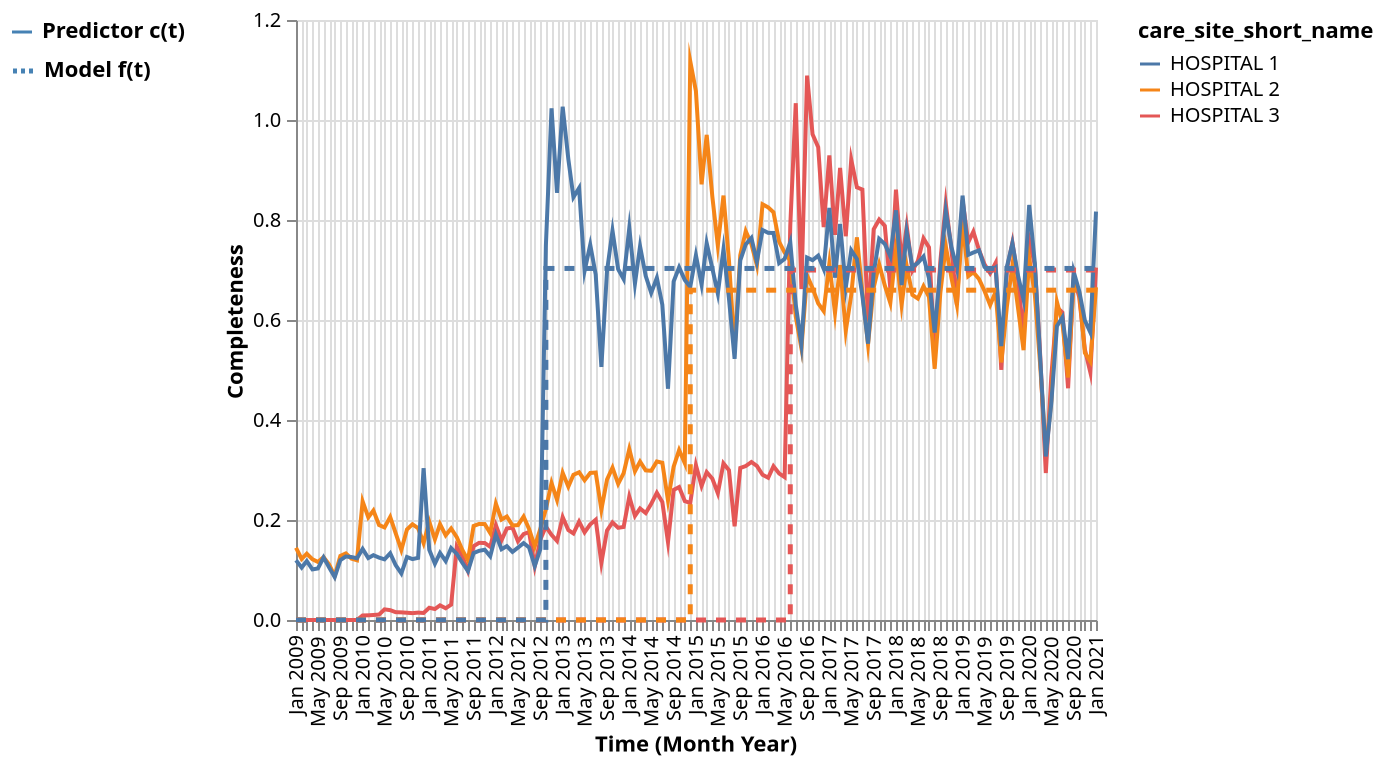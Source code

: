 {
  "config": {
    "view": {
      "continuousWidth": 400,
      "continuousHeight": 300
    }
  },
  "layer": [
    {
      "mark": "line",
      "encoding": {
        "color": {
          "field": "care_site_short_name",
          "sort": {
            "field": "c",
            "op": "mean",
            "order": "descending"
          },
          "type": "nominal"
        },
        "strokeDash": {
          "field": "legend_predictor",
          "legend": {
            "labelFontSize": 11,
            "labelFontStyle": "bold",
            "orient": "left",
            "symbolStrokeColor": "steelblue",
            "symbolType": "stroke"
          },
          "title": "",
          "type": "nominal"
        },
        "x": {
          "axis": {
            "labelAngle": -90,
            "tickCount": "month"
          },
          "field": "date",
          "timeUnit": "yearmonth",
          "title": "Time (Month Year)",
          "type": "temporal"
        },
        "y": {
          "aggregate": "mean",
          "field": "c",
          "title": "Completeness",
          "type": "quantitative"
        }
      }
    },
    {
      "mark": {
        "type": "line",
        "interpolate": "step-after",
        "strokeDash": [
          5,
          5
        ]
      },
      "encoding": {
        "color": {
          "field": "care_site_short_name",
          "sort": {
            "field": "c",
            "op": "mean",
            "order": "descending"
          },
          "type": "nominal"
        },
        "strokeWidth": {
          "field": "legend_model",
          "legend": {
            "labelFontSize": 11,
            "labelFontStyle": "bold",
            "orient": "left",
            "symbolDash": [
              2,
              2
            ],
            "symbolStrokeColor": "steelblue",
            "symbolType": "stroke"
          },
          "title": "",
          "type": "nominal"
        },
        "x": {
          "axis": {
            "labelAngle": -90,
            "tickCount": "month"
          },
          "field": "date",
          "timeUnit": "yearmonth",
          "title": "Time (Month Year)",
          "type": "temporal"
        },
        "y": {
          "aggregate": "mean",
          "field": "c_hat",
          "type": "quantitative"
        }
      }
    }
  ],
  "data": {
    "name": "data-9b9a030bc5b61bbfdbcdc34bfa99e02e"
  },
  "$schema": "https://vega.github.io/schema/vega-lite/v5.json",
  "datasets": {
    "data-9b9a030bc5b61bbfdbcdc34bfa99e02e": [
      {
        "care_site_id": 8312052888,
        "care_site_short_name": "HOSPITAL 3",
        "stay_type": "All",
        "date": "2009-01",
        "n_visit": 0.0,
        "c": 0.0,
        "c_hat": 0.0,
        "legend_predictor": "Predictor c(t)",
        "legend_model": "Model f(t)"
      },
      {
        "care_site_id": 8312052888,
        "care_site_short_name": "HOSPITAL 3",
        "stay_type": "All",
        "date": "2009-02",
        "n_visit": 0.0,
        "c": 0.0,
        "c_hat": 0.0,
        "legend_predictor": "Predictor c(t)",
        "legend_model": "Model f(t)"
      },
      {
        "care_site_id": 8312052888,
        "care_site_short_name": "HOSPITAL 3",
        "stay_type": "All",
        "date": "2009-03",
        "n_visit": 0.0,
        "c": 0.0,
        "c_hat": 0.0,
        "legend_predictor": "Predictor c(t)",
        "legend_model": "Model f(t)"
      },
      {
        "care_site_id": 8312052888,
        "care_site_short_name": "HOSPITAL 3",
        "stay_type": "All",
        "date": "2009-04",
        "n_visit": 0.0,
        "c": 0.0,
        "c_hat": 0.0,
        "legend_predictor": "Predictor c(t)",
        "legend_model": "Model f(t)"
      },
      {
        "care_site_id": 8312052888,
        "care_site_short_name": "HOSPITAL 3",
        "stay_type": "All",
        "date": "2009-05",
        "n_visit": 2.0,
        "c": 4.207270331423511e-05,
        "c_hat": 0.0,
        "legend_predictor": "Predictor c(t)",
        "legend_model": "Model f(t)"
      },
      {
        "care_site_id": 8312052888,
        "care_site_short_name": "HOSPITAL 3",
        "stay_type": "All",
        "date": "2009-06",
        "n_visit": 0.0,
        "c": 0.0,
        "c_hat": 0.0,
        "legend_predictor": "Predictor c(t)",
        "legend_model": "Model f(t)"
      },
      {
        "care_site_id": 8312052888,
        "care_site_short_name": "HOSPITAL 3",
        "stay_type": "All",
        "date": "2009-07",
        "n_visit": 0.0,
        "c": 0.0,
        "c_hat": 0.0,
        "legend_predictor": "Predictor c(t)",
        "legend_model": "Model f(t)"
      },
      {
        "care_site_id": 8312052888,
        "care_site_short_name": "HOSPITAL 3",
        "stay_type": "All",
        "date": "2009-08",
        "n_visit": 0.0,
        "c": 0.0,
        "c_hat": 0.0,
        "legend_predictor": "Predictor c(t)",
        "legend_model": "Model f(t)"
      },
      {
        "care_site_id": 8312052888,
        "care_site_short_name": "HOSPITAL 3",
        "stay_type": "All",
        "date": "2009-09",
        "n_visit": 0.0,
        "c": 0.0,
        "c_hat": 0.0,
        "legend_predictor": "Predictor c(t)",
        "legend_model": "Model f(t)"
      },
      {
        "care_site_id": 8312052888,
        "care_site_short_name": "HOSPITAL 3",
        "stay_type": "All",
        "date": "2009-10",
        "n_visit": 0.0,
        "c": 0.0,
        "c_hat": 0.0,
        "legend_predictor": "Predictor c(t)",
        "legend_model": "Model f(t)"
      },
      {
        "care_site_id": 8312052888,
        "care_site_short_name": "HOSPITAL 3",
        "stay_type": "All",
        "date": "2009-11",
        "n_visit": 1.0,
        "c": 2.1036351657117556e-05,
        "c_hat": 0.0,
        "legend_predictor": "Predictor c(t)",
        "legend_model": "Model f(t)"
      },
      {
        "care_site_id": 8312052888,
        "care_site_short_name": "HOSPITAL 3",
        "stay_type": "All",
        "date": "2009-12",
        "n_visit": 0.0,
        "c": 0.0,
        "c_hat": 0.0,
        "legend_predictor": "Predictor c(t)",
        "legend_model": "Model f(t)"
      },
      {
        "care_site_id": 8312052888,
        "care_site_short_name": "HOSPITAL 3",
        "stay_type": "All",
        "date": "2010-01",
        "n_visit": 431.0,
        "c": 0.009066667564217666,
        "c_hat": 0.0,
        "legend_predictor": "Predictor c(t)",
        "legend_model": "Model f(t)"
      },
      {
        "care_site_id": 8312052888,
        "care_site_short_name": "HOSPITAL 3",
        "stay_type": "All",
        "date": "2010-02",
        "n_visit": 446.0,
        "c": 0.009382212839074429,
        "c_hat": 0.0,
        "legend_predictor": "Predictor c(t)",
        "legend_model": "Model f(t)"
      },
      {
        "care_site_id": 8312052888,
        "care_site_short_name": "HOSPITAL 3",
        "stay_type": "All",
        "date": "2010-03",
        "n_visit": 476.0,
        "c": 0.010013303388787956,
        "c_hat": 0.0,
        "legend_predictor": "Predictor c(t)",
        "legend_model": "Model f(t)"
      },
      {
        "care_site_id": 8312052888,
        "care_site_short_name": "HOSPITAL 3",
        "stay_type": "All",
        "date": "2010-04",
        "n_visit": 516.0,
        "c": 0.010854757455072658,
        "c_hat": 0.0,
        "legend_predictor": "Predictor c(t)",
        "legend_model": "Model f(t)"
      },
      {
        "care_site_id": 8312052888,
        "care_site_short_name": "HOSPITAL 3",
        "stay_type": "All",
        "date": "2010-05",
        "n_visit": 1012.0,
        "c": 0.021288787877002967,
        "c_hat": 0.0,
        "legend_predictor": "Predictor c(t)",
        "legend_model": "Model f(t)"
      },
      {
        "care_site_id": 8312052888,
        "care_site_short_name": "HOSPITAL 3",
        "stay_type": "All",
        "date": "2010-06",
        "n_visit": 936.0,
        "c": 0.01969002515106203,
        "c_hat": 0.0,
        "legend_predictor": "Predictor c(t)",
        "legend_model": "Model f(t)"
      },
      {
        "care_site_id": 8312052888,
        "care_site_short_name": "HOSPITAL 3",
        "stay_type": "All",
        "date": "2010-07",
        "n_visit": 743.0,
        "c": 0.015630009281238342,
        "c_hat": 0.0,
        "legend_predictor": "Predictor c(t)",
        "legend_model": "Model f(t)"
      },
      {
        "care_site_id": 8312052888,
        "care_site_short_name": "HOSPITAL 3",
        "stay_type": "All",
        "date": "2010-08",
        "n_visit": 726.0,
        "c": 0.015272391303067345,
        "c_hat": 0.0,
        "legend_predictor": "Predictor c(t)",
        "legend_model": "Model f(t)"
      },
      {
        "care_site_id": 8312052888,
        "care_site_short_name": "HOSPITAL 3",
        "stay_type": "All",
        "date": "2010-09",
        "n_visit": 689.0,
        "c": 0.014494046291753996,
        "c_hat": 0.0,
        "legend_predictor": "Predictor c(t)",
        "legend_model": "Model f(t)"
      },
      {
        "care_site_id": 8312052888,
        "care_site_short_name": "HOSPITAL 3",
        "stay_type": "All",
        "date": "2010-10",
        "n_visit": 652.0,
        "c": 0.013715701280440645,
        "c_hat": 0.0,
        "legend_predictor": "Predictor c(t)",
        "legend_model": "Model f(t)"
      },
      {
        "care_site_id": 8312052888,
        "care_site_short_name": "HOSPITAL 3",
        "stay_type": "All",
        "date": "2010-11",
        "n_visit": 702.0,
        "c": 0.014767518863296523,
        "c_hat": 0.0,
        "legend_predictor": "Predictor c(t)",
        "legend_model": "Model f(t)"
      },
      {
        "care_site_id": 8312052888,
        "care_site_short_name": "HOSPITAL 3",
        "stay_type": "All",
        "date": "2010-12",
        "n_visit": 668.0,
        "c": 0.014052282906954526,
        "c_hat": 0.0,
        "legend_predictor": "Predictor c(t)",
        "legend_model": "Model f(t)"
      },
      {
        "care_site_id": 8312052888,
        "care_site_short_name": "HOSPITAL 3",
        "stay_type": "All",
        "date": "2011-01",
        "n_visit": 1164.0,
        "c": 0.024486313328884835,
        "c_hat": 0.0,
        "legend_predictor": "Predictor c(t)",
        "legend_model": "Model f(t)"
      },
      {
        "care_site_id": 8312052888,
        "care_site_short_name": "HOSPITAL 3",
        "stay_type": "All",
        "date": "2011-02",
        "n_visit": 1044.0,
        "c": 0.021961951130030726,
        "c_hat": 0.0,
        "legend_predictor": "Predictor c(t)",
        "legend_model": "Model f(t)"
      },
      {
        "care_site_id": 8312052888,
        "care_site_short_name": "HOSPITAL 3",
        "stay_type": "All",
        "date": "2011-03",
        "n_visit": 1394.0,
        "c": 0.02932467421002187,
        "c_hat": 0.0,
        "legend_predictor": "Predictor c(t)",
        "legend_model": "Model f(t)"
      },
      {
        "care_site_id": 8312052888,
        "care_site_short_name": "HOSPITAL 3",
        "stay_type": "All",
        "date": "2011-04",
        "n_visit": 1117.0,
        "c": 0.02349760480100031,
        "c_hat": 0.0,
        "legend_predictor": "Predictor c(t)",
        "legend_model": "Model f(t)"
      },
      {
        "care_site_id": 8312052888,
        "care_site_short_name": "HOSPITAL 3",
        "stay_type": "All",
        "date": "2011-05",
        "n_visit": 1462.0,
        "c": 0.030755146122705867,
        "c_hat": 0.0,
        "legend_predictor": "Predictor c(t)",
        "legend_model": "Model f(t)"
      },
      {
        "care_site_id": 8312052888,
        "care_site_short_name": "HOSPITAL 3",
        "stay_type": "All",
        "date": "2011-06",
        "n_visit": 6994.0,
        "c": 0.14712824348988018,
        "c_hat": 0.0,
        "legend_predictor": "Predictor c(t)",
        "legend_model": "Model f(t)"
      },
      {
        "care_site_id": 8312052888,
        "care_site_short_name": "HOSPITAL 3",
        "stay_type": "All",
        "date": "2011-07",
        "n_visit": 6096.0,
        "c": 0.1282375997017886,
        "c_hat": 0.0,
        "legend_predictor": "Predictor c(t)",
        "legend_model": "Model f(t)"
      },
      {
        "care_site_id": 8312052888,
        "care_site_short_name": "HOSPITAL 3",
        "stay_type": "All",
        "date": "2011-08",
        "n_visit": 4670.0,
        "c": 0.09823976223873898,
        "c_hat": 0.0,
        "legend_predictor": "Predictor c(t)",
        "legend_model": "Model f(t)"
      },
      {
        "care_site_id": 8312052888,
        "care_site_short_name": "HOSPITAL 3",
        "stay_type": "All",
        "date": "2011-09",
        "n_visit": 7021.0,
        "c": 0.14769622498462234,
        "c_hat": 0.0,
        "legend_predictor": "Predictor c(t)",
        "legend_model": "Model f(t)"
      },
      {
        "care_site_id": 8312052888,
        "care_site_short_name": "HOSPITAL 3",
        "stay_type": "All",
        "date": "2011-10",
        "n_visit": 7335.0,
        "c": 0.15430163940495725,
        "c_hat": 0.0,
        "legend_predictor": "Predictor c(t)",
        "legend_model": "Model f(t)"
      },
      {
        "care_site_id": 8312052888,
        "care_site_short_name": "HOSPITAL 3",
        "stay_type": "All",
        "date": "2011-11",
        "n_visit": 7319.0,
        "c": 0.15396505777844338,
        "c_hat": 0.0,
        "legend_predictor": "Predictor c(t)",
        "legend_model": "Model f(t)"
      },
      {
        "care_site_id": 8312052888,
        "care_site_short_name": "HOSPITAL 3",
        "stay_type": "All",
        "date": "2011-12",
        "n_visit": 6959.0,
        "c": 0.14639197118188108,
        "c_hat": 0.0,
        "legend_predictor": "Predictor c(t)",
        "legend_model": "Model f(t)"
      },
      {
        "care_site_id": 8312052888,
        "care_site_short_name": "HOSPITAL 3",
        "stay_type": "All",
        "date": "2012-01",
        "n_visit": 9019.0,
        "c": 0.18972685559554323,
        "c_hat": 0.0,
        "legend_predictor": "Predictor c(t)",
        "legend_model": "Model f(t)"
      },
      {
        "care_site_id": 8312052888,
        "care_site_short_name": "HOSPITAL 3",
        "stay_type": "All",
        "date": "2012-02",
        "n_visit": 7581.0,
        "c": 0.1594765819126082,
        "c_hat": 0.0,
        "legend_predictor": "Predictor c(t)",
        "legend_model": "Model f(t)"
      },
      {
        "care_site_id": 8312052888,
        "care_site_short_name": "HOSPITAL 3",
        "stay_type": "All",
        "date": "2012-03",
        "n_visit": 8699.0,
        "c": 0.1829952230652656,
        "c_hat": 0.0,
        "legend_predictor": "Predictor c(t)",
        "legend_model": "Model f(t)"
      },
      {
        "care_site_id": 8312052888,
        "care_site_short_name": "HOSPITAL 3",
        "stay_type": "All",
        "date": "2012-04",
        "n_visit": 8781.0,
        "c": 0.18472020390114924,
        "c_hat": 0.0,
        "legend_predictor": "Predictor c(t)",
        "legend_model": "Model f(t)"
      },
      {
        "care_site_id": 8312052888,
        "care_site_short_name": "HOSPITAL 3",
        "stay_type": "All",
        "date": "2012-05",
        "n_visit": 7484.0,
        "c": 0.15743605580186779,
        "c_hat": 0.0,
        "legend_predictor": "Predictor c(t)",
        "legend_model": "Model f(t)"
      },
      {
        "care_site_id": 8312052888,
        "care_site_short_name": "HOSPITAL 3",
        "stay_type": "All",
        "date": "2012-06",
        "n_visit": 8167.0,
        "c": 0.17180388398367907,
        "c_hat": 0.0,
        "legend_predictor": "Predictor c(t)",
        "legend_model": "Model f(t)"
      },
      {
        "care_site_id": 8312052888,
        "care_site_short_name": "HOSPITAL 3",
        "stay_type": "All",
        "date": "2012-07",
        "n_visit": 8366.0,
        "c": 0.17599011796344546,
        "c_hat": 0.0,
        "legend_predictor": "Predictor c(t)",
        "legend_model": "Model f(t)"
      },
      {
        "care_site_id": 8312052888,
        "care_site_short_name": "HOSPITAL 3",
        "stay_type": "All",
        "date": "2012-08",
        "n_visit": 5118.0,
        "c": 0.10766404778112765,
        "c_hat": 0.0,
        "legend_predictor": "Predictor c(t)",
        "legend_model": "Model f(t)"
      },
      {
        "care_site_id": 8312052888,
        "care_site_short_name": "HOSPITAL 3",
        "stay_type": "All",
        "date": "2012-09",
        "n_visit": 7669.0,
        "c": 0.16132778085843452,
        "c_hat": 0.0,
        "legend_predictor": "Predictor c(t)",
        "legend_model": "Model f(t)"
      },
      {
        "care_site_id": 8312052888,
        "care_site_short_name": "HOSPITAL 3",
        "stay_type": "All",
        "date": "2012-10",
        "n_visit": 8882.0,
        "c": 0.18684487541851813,
        "c_hat": 0.0,
        "legend_predictor": "Predictor c(t)",
        "legend_model": "Model f(t)"
      },
      {
        "care_site_id": 8312052888,
        "care_site_short_name": "HOSPITAL 3",
        "stay_type": "All",
        "date": "2012-11",
        "n_visit": 8094.0,
        "c": 0.1702682303127095,
        "c_hat": 0.0,
        "legend_predictor": "Predictor c(t)",
        "legend_model": "Model f(t)"
      },
      {
        "care_site_id": 8312052888,
        "care_site_short_name": "HOSPITAL 3",
        "stay_type": "All",
        "date": "2012-12",
        "n_visit": 7519.0,
        "c": 0.1581723281098669,
        "c_hat": 0.0,
        "legend_predictor": "Predictor c(t)",
        "legend_model": "Model f(t)"
      },
      {
        "care_site_id": 8312052888,
        "care_site_short_name": "HOSPITAL 3",
        "stay_type": "All",
        "date": "2013-01",
        "n_visit": 9780.0,
        "c": 0.20573551920660968,
        "c_hat": 0.0,
        "legend_predictor": "Predictor c(t)",
        "legend_model": "Model f(t)"
      },
      {
        "care_site_id": 8312052888,
        "care_site_short_name": "HOSPITAL 3",
        "stay_type": "All",
        "date": "2013-02",
        "n_visit": 8551.0,
        "c": 0.1798818430200122,
        "c_hat": 0.0,
        "legend_predictor": "Predictor c(t)",
        "legend_model": "Model f(t)"
      },
      {
        "care_site_id": 8312052888,
        "care_site_short_name": "HOSPITAL 3",
        "stay_type": "All",
        "date": "2013-03",
        "n_visit": 8229.0,
        "c": 0.17310813778642037,
        "c_hat": 0.0,
        "legend_predictor": "Predictor c(t)",
        "legend_model": "Model f(t)"
      },
      {
        "care_site_id": 8312052888,
        "care_site_short_name": "HOSPITAL 3",
        "stay_type": "All",
        "date": "2013-04",
        "n_visit": 9352.0,
        "c": 0.19673196069736337,
        "c_hat": 0.0,
        "legend_predictor": "Predictor c(t)",
        "legend_model": "Model f(t)"
      },
      {
        "care_site_id": 8312052888,
        "care_site_short_name": "HOSPITAL 3",
        "stay_type": "All",
        "date": "2013-05",
        "n_visit": 8333.0,
        "c": 0.17529591835876057,
        "c_hat": 0.0,
        "legend_predictor": "Predictor c(t)",
        "legend_model": "Model f(t)"
      },
      {
        "care_site_id": 8312052888,
        "care_site_short_name": "HOSPITAL 3",
        "stay_type": "All",
        "date": "2013-06",
        "n_visit": 9091.0,
        "c": 0.1912414729148557,
        "c_hat": 0.0,
        "legend_predictor": "Predictor c(t)",
        "legend_model": "Model f(t)"
      },
      {
        "care_site_id": 8312052888,
        "care_site_short_name": "HOSPITAL 3",
        "stay_type": "All",
        "date": "2013-07",
        "n_visit": 9531.0,
        "c": 0.2004974676439874,
        "c_hat": 0.0,
        "legend_predictor": "Predictor c(t)",
        "legend_model": "Model f(t)"
      },
      {
        "care_site_id": 8312052888,
        "care_site_short_name": "HOSPITAL 3",
        "stay_type": "All",
        "date": "2013-08",
        "n_visit": 5433.0,
        "c": 0.11429049855311968,
        "c_hat": 0.0,
        "legend_predictor": "Predictor c(t)",
        "legend_model": "Model f(t)"
      },
      {
        "care_site_id": 8312052888,
        "care_site_short_name": "HOSPITAL 3",
        "stay_type": "All",
        "date": "2013-09",
        "n_visit": 8506.0,
        "c": 0.17893520719544193,
        "c_hat": 0.0,
        "legend_predictor": "Predictor c(t)",
        "legend_model": "Model f(t)"
      },
      {
        "care_site_id": 8312052888,
        "care_site_short_name": "HOSPITAL 3",
        "stay_type": "All",
        "date": "2013-10",
        "n_visit": 9281.0,
        "c": 0.19523837972970803,
        "c_hat": 0.0,
        "legend_predictor": "Predictor c(t)",
        "legend_model": "Model f(t)"
      },
      {
        "care_site_id": 8312052888,
        "care_site_short_name": "HOSPITAL 3",
        "stay_type": "All",
        "date": "2013-11",
        "n_visit": 8768.0,
        "c": 0.18444673132960673,
        "c_hat": 0.0,
        "legend_predictor": "Predictor c(t)",
        "legend_model": "Model f(t)"
      },
      {
        "care_site_id": 8312052888,
        "care_site_short_name": "HOSPITAL 3",
        "stay_type": "All",
        "date": "2013-12",
        "n_visit": 8845.0,
        "c": 0.18606653040720478,
        "c_hat": 0.0,
        "legend_predictor": "Predictor c(t)",
        "legend_model": "Model f(t)"
      },
      {
        "care_site_id": 8312052888,
        "care_site_short_name": "HOSPITAL 3",
        "stay_type": "All",
        "date": "2014-01",
        "n_visit": 11731.0,
        "c": 0.24677744128964604,
        "c_hat": 0.0,
        "legend_predictor": "Predictor c(t)",
        "legend_model": "Model f(t)"
      },
      {
        "care_site_id": 8312052888,
        "care_site_short_name": "HOSPITAL 3",
        "stay_type": "All",
        "date": "2014-02",
        "n_visit": 9895.0,
        "c": 0.2081546996471782,
        "c_hat": 0.0,
        "legend_predictor": "Predictor c(t)",
        "legend_model": "Model f(t)"
      },
      {
        "care_site_id": 8312052888,
        "care_site_short_name": "HOSPITAL 3",
        "stay_type": "All",
        "date": "2014-03",
        "n_visit": 10603.0,
        "c": 0.22304843662041743,
        "c_hat": 0.0,
        "legend_predictor": "Predictor c(t)",
        "legend_model": "Model f(t)"
      },
      {
        "care_site_id": 8312052888,
        "care_site_short_name": "HOSPITAL 3",
        "stay_type": "All",
        "date": "2014-04",
        "n_visit": 10168.0,
        "c": 0.2138976236495713,
        "c_hat": 0.0,
        "legend_predictor": "Predictor c(t)",
        "legend_model": "Model f(t)"
      },
      {
        "care_site_id": 8312052888,
        "care_site_short_name": "HOSPITAL 3",
        "stay_type": "All",
        "date": "2014-05",
        "n_visit": 11040.0,
        "c": 0.2322413222945778,
        "c_hat": 0.0,
        "legend_predictor": "Predictor c(t)",
        "legend_model": "Model f(t)"
      },
      {
        "care_site_id": 8312052888,
        "care_site_short_name": "HOSPITAL 3",
        "stay_type": "All",
        "date": "2014-06",
        "n_visit": 12095.0,
        "c": 0.2544346732928368,
        "c_hat": 0.0,
        "legend_predictor": "Predictor c(t)",
        "legend_model": "Model f(t)"
      },
      {
        "care_site_id": 8312052888,
        "care_site_short_name": "HOSPITAL 3",
        "stay_type": "All",
        "date": "2014-07",
        "n_visit": 11214.0,
        "c": 0.23590164748291625,
        "c_hat": 0.0,
        "legend_predictor": "Predictor c(t)",
        "legend_model": "Model f(t)"
      },
      {
        "care_site_id": 8312052888,
        "care_site_short_name": "HOSPITAL 3",
        "stay_type": "All",
        "date": "2014-08",
        "n_visit": 7415.0,
        "c": 0.15598454753752666,
        "c_hat": 0.0,
        "legend_predictor": "Predictor c(t)",
        "legend_model": "Model f(t)"
      },
      {
        "care_site_id": 8312052888,
        "care_site_short_name": "HOSPITAL 3",
        "stay_type": "All",
        "date": "2014-09",
        "n_visit": 12370.0,
        "c": 0.2602196699985442,
        "c_hat": 0.0,
        "legend_predictor": "Predictor c(t)",
        "legend_model": "Model f(t)"
      },
      {
        "care_site_id": 8312052888,
        "care_site_short_name": "HOSPITAL 3",
        "stay_type": "All",
        "date": "2014-10",
        "n_visit": 12640.0,
        "c": 0.2658994849459659,
        "c_hat": 0.0,
        "legend_predictor": "Predictor c(t)",
        "legend_model": "Model f(t)"
      },
      {
        "care_site_id": 8312052888,
        "care_site_short_name": "HOSPITAL 3",
        "stay_type": "All",
        "date": "2014-11",
        "n_visit": 11305.0,
        "c": 0.23781595548371395,
        "c_hat": 0.0,
        "legend_predictor": "Predictor c(t)",
        "legend_model": "Model f(t)"
      },
      {
        "care_site_id": 8312052888,
        "care_site_short_name": "HOSPITAL 3",
        "stay_type": "All",
        "date": "2014-12",
        "n_visit": 11126.0,
        "c": 0.23405044853708992,
        "c_hat": 0.0,
        "legend_predictor": "Predictor c(t)",
        "legend_model": "Model f(t)"
      },
      {
        "care_site_id": 8312052888,
        "care_site_short_name": "HOSPITAL 3",
        "stay_type": "All",
        "date": "2015-01",
        "n_visit": 14719.0,
        "c": 0.30963406004111327,
        "c_hat": 0.0,
        "legend_predictor": "Predictor c(t)",
        "legend_model": "Model f(t)"
      },
      {
        "care_site_id": 8312052888,
        "care_site_short_name": "HOSPITAL 3",
        "stay_type": "All",
        "date": "2015-02",
        "n_visit": 12743.0,
        "c": 0.268066229166649,
        "c_hat": 0.0,
        "legend_predictor": "Predictor c(t)",
        "legend_model": "Model f(t)"
      },
      {
        "care_site_id": 8312052888,
        "care_site_short_name": "HOSPITAL 3",
        "stay_type": "All",
        "date": "2015-03",
        "n_visit": 14057.0,
        "c": 0.29570799524410146,
        "c_hat": 0.0,
        "legend_predictor": "Predictor c(t)",
        "legend_model": "Model f(t)"
      },
      {
        "care_site_id": 8312052888,
        "care_site_short_name": "HOSPITAL 3",
        "stay_type": "All",
        "date": "2015-04",
        "n_visit": 13438.0,
        "c": 0.2826864935683457,
        "c_hat": 0.0,
        "legend_predictor": "Predictor c(t)",
        "legend_model": "Model f(t)"
      },
      {
        "care_site_id": 8312052888,
        "care_site_short_name": "HOSPITAL 3",
        "stay_type": "All",
        "date": "2015-05",
        "n_visit": 12051.0,
        "c": 0.25350907381992366,
        "c_hat": 0.0,
        "legend_predictor": "Predictor c(t)",
        "legend_model": "Model f(t)"
      },
      {
        "care_site_id": 8312052888,
        "care_site_short_name": "HOSPITAL 3",
        "stay_type": "All",
        "date": "2015-06",
        "n_visit": 14892.0,
        "c": 0.3132733488777946,
        "c_hat": 0.0,
        "legend_predictor": "Predictor c(t)",
        "legend_model": "Model f(t)"
      },
      {
        "care_site_id": 8312052888,
        "care_site_short_name": "HOSPITAL 3",
        "stay_type": "All",
        "date": "2015-07",
        "n_visit": 14242.0,
        "c": 0.2995997203006682,
        "c_hat": 0.0,
        "legend_predictor": "Predictor c(t)",
        "legend_model": "Model f(t)"
      },
      {
        "care_site_id": 8312052888,
        "care_site_short_name": "HOSPITAL 3",
        "stay_type": "All",
        "date": "2015-08",
        "n_visit": 8908.0,
        "c": 0.18739182056160317,
        "c_hat": 0.0,
        "legend_predictor": "Predictor c(t)",
        "legend_model": "Model f(t)"
      },
      {
        "care_site_id": 8312052888,
        "care_site_short_name": "HOSPITAL 3",
        "stay_type": "All",
        "date": "2015-09",
        "n_visit": 14454.0,
        "c": 0.3040594268519771,
        "c_hat": 0.0,
        "legend_predictor": "Predictor c(t)",
        "legend_model": "Model f(t)"
      },
      {
        "care_site_id": 8312052888,
        "care_site_short_name": "HOSPITAL 3",
        "stay_type": "All",
        "date": "2015-10",
        "n_visit": 14636.0,
        "c": 0.3078880428535725,
        "c_hat": 0.0,
        "legend_predictor": "Predictor c(t)",
        "legend_model": "Model f(t)"
      },
      {
        "care_site_id": 8312052888,
        "care_site_short_name": "HOSPITAL 3",
        "stay_type": "All",
        "date": "2015-11",
        "n_visit": 15019.0,
        "c": 0.3159449655382486,
        "c_hat": 0.0,
        "legend_predictor": "Predictor c(t)",
        "legend_model": "Model f(t)"
      },
      {
        "care_site_id": 8312052888,
        "care_site_short_name": "HOSPITAL 3",
        "stay_type": "All",
        "date": "2015-12",
        "n_visit": 14650.0,
        "c": 0.3081825517767722,
        "c_hat": 0.0,
        "legend_predictor": "Predictor c(t)",
        "legend_model": "Model f(t)"
      },
      {
        "care_site_id": 8312052888,
        "care_site_short_name": "HOSPITAL 3",
        "stay_type": "All",
        "date": "2016-01",
        "n_visit": 13810.0,
        "c": 0.29051201638479346,
        "c_hat": 0.0,
        "legend_predictor": "Predictor c(t)",
        "legend_model": "Model f(t)"
      },
      {
        "care_site_id": 8312052888,
        "care_site_short_name": "HOSPITAL 3",
        "stay_type": "All",
        "date": "2016-02",
        "n_visit": 13525.0,
        "c": 0.2845166561625149,
        "c_hat": 0.0,
        "legend_predictor": "Predictor c(t)",
        "legend_model": "Model f(t)"
      },
      {
        "care_site_id": 8312052888,
        "care_site_short_name": "HOSPITAL 3",
        "stay_type": "All",
        "date": "2016-03",
        "n_visit": 14619.0,
        "c": 0.30753042487540155,
        "c_hat": 0.0,
        "legend_predictor": "Predictor c(t)",
        "legend_model": "Model f(t)"
      },
      {
        "care_site_id": 8312052888,
        "care_site_short_name": "HOSPITAL 3",
        "stay_type": "All",
        "date": "2016-04",
        "n_visit": 13931.0,
        "c": 0.2930574149353047,
        "c_hat": 0.0,
        "legend_predictor": "Predictor c(t)",
        "legend_model": "Model f(t)"
      },
      {
        "care_site_id": 8312052888,
        "care_site_short_name": "HOSPITAL 3",
        "stay_type": "All",
        "date": "2016-05",
        "n_visit": 13583.0,
        "c": 0.28573676455862773,
        "c_hat": 0.0,
        "legend_predictor": "Predictor c(t)",
        "legend_model": "Model f(t)"
      },
      {
        "care_site_id": 8312052888,
        "care_site_short_name": "HOSPITAL 3",
        "stay_type": "All",
        "date": "2016-06",
        "n_visit": 37501.0,
        "c": 0.7888842234935655,
        "c_hat": 0.6999058572093837,
        "legend_predictor": "Predictor c(t)",
        "legend_model": "Model f(t)"
      },
      {
        "care_site_id": 8312052888,
        "care_site_short_name": "HOSPITAL 3",
        "stay_type": "All",
        "date": "2016-07",
        "n_visit": 49133.0,
        "c": 1.0335790659691568,
        "c_hat": 0.6999058572093837,
        "legend_predictor": "Predictor c(t)",
        "legend_model": "Model f(t)"
      },
      {
        "care_site_id": 8312052888,
        "care_site_short_name": "HOSPITAL 3",
        "stay_type": "All",
        "date": "2016-08",
        "n_visit": 31462.0,
        "c": 0.6618456958362325,
        "c_hat": 0.6999058572093837,
        "legend_predictor": "Predictor c(t)",
        "legend_model": "Model f(t)"
      },
      {
        "care_site_id": 8312052888,
        "care_site_short_name": "HOSPITAL 3",
        "stay_type": "All",
        "date": "2016-09",
        "n_visit": 51757.0,
        "c": 1.0887784527174333,
        "c_hat": 0.6999058572093837,
        "legend_predictor": "Predictor c(t)",
        "legend_model": "Model f(t)"
      },
      {
        "care_site_id": 8312052888,
        "care_site_short_name": "HOSPITAL 3",
        "stay_type": "All",
        "date": "2016-10",
        "n_visit": 46177.0,
        "c": 0.9713956104707173,
        "c_hat": 0.6999058572093837,
        "legend_predictor": "Predictor c(t)",
        "legend_model": "Model f(t)"
      },
      {
        "care_site_id": 8312052888,
        "care_site_short_name": "HOSPITAL 3",
        "stay_type": "All",
        "date": "2016-11",
        "n_visit": 44953.0,
        "c": 0.9456471160424055,
        "c_hat": 0.6999058572093837,
        "legend_predictor": "Predictor c(t)",
        "legend_model": "Model f(t)"
      },
      {
        "care_site_id": 8312052888,
        "care_site_short_name": "HOSPITAL 3",
        "stay_type": "All",
        "date": "2016-12",
        "n_visit": 37351.0,
        "c": 0.7857287707449978,
        "c_hat": 0.6999058572093837,
        "legend_predictor": "Predictor c(t)",
        "legend_model": "Model f(t)"
      },
      {
        "care_site_id": 8312052888,
        "care_site_short_name": "HOSPITAL 3",
        "stay_type": "All",
        "date": "2017-01",
        "n_visit": 44169.0,
        "c": 0.9291546163432253,
        "c_hat": 0.6999058572093837,
        "legend_predictor": "Predictor c(t)",
        "legend_model": "Model f(t)"
      },
      {
        "care_site_id": 8312052888,
        "care_site_short_name": "HOSPITAL 3",
        "stay_type": "All",
        "date": "2017-02",
        "n_visit": 36619.0,
        "c": 0.7703301613319877,
        "c_hat": 0.6999058572093837,
        "legend_predictor": "Predictor c(t)",
        "legend_model": "Model f(t)"
      },
      {
        "care_site_id": 8312052888,
        "care_site_short_name": "HOSPITAL 3",
        "stay_type": "All",
        "date": "2017-03",
        "n_visit": 42981.0,
        "c": 0.9041634305745696,
        "c_hat": 0.6999058572093837,
        "legend_predictor": "Predictor c(t)",
        "legend_model": "Model f(t)"
      },
      {
        "care_site_id": 8312052888,
        "care_site_short_name": "HOSPITAL 3",
        "stay_type": "All",
        "date": "2017-04",
        "n_visit": 36483.0,
        "c": 0.7674692175066198,
        "c_hat": 0.6999058572093837,
        "legend_predictor": "Predictor c(t)",
        "legend_model": "Model f(t)"
      },
      {
        "care_site_id": 8312052888,
        "care_site_short_name": "HOSPITAL 3",
        "stay_type": "All",
        "date": "2017-05",
        "n_visit": 43771.0,
        "c": 0.9207821483836925,
        "c_hat": 0.6999058572093837,
        "legend_predictor": "Predictor c(t)",
        "legend_model": "Model f(t)"
      },
      {
        "care_site_id": 8312052888,
        "care_site_short_name": "HOSPITAL 3",
        "stay_type": "All",
        "date": "2017-06",
        "n_visit": 41135.0,
        "c": 0.8653303254155306,
        "c_hat": 0.6999058572093837,
        "legend_predictor": "Predictor c(t)",
        "legend_model": "Model f(t)"
      },
      {
        "care_site_id": 8312052888,
        "care_site_short_name": "HOSPITAL 3",
        "stay_type": "All",
        "date": "2017-07",
        "n_visit": 40924.0,
        "c": 0.8608916552158788,
        "c_hat": 0.6999058572093837,
        "legend_predictor": "Predictor c(t)",
        "legend_model": "Model f(t)"
      },
      {
        "care_site_id": 8312052888,
        "care_site_short_name": "HOSPITAL 3",
        "stay_type": "All",
        "date": "2017-08",
        "n_visit": 28382.0,
        "c": 0.5970537327323104,
        "c_hat": 0.6999058572093837,
        "legend_predictor": "Predictor c(t)",
        "legend_model": "Model f(t)"
      },
      {
        "care_site_id": 8312052888,
        "care_site_short_name": "HOSPITAL 3",
        "stay_type": "All",
        "date": "2017-09",
        "n_visit": 37151.0,
        "c": 0.7815215004135743,
        "c_hat": 0.6999058572093837,
        "legend_predictor": "Predictor c(t)",
        "legend_model": "Model f(t)"
      },
      {
        "care_site_id": 8312052888,
        "care_site_short_name": "HOSPITAL 3",
        "stay_type": "All",
        "date": "2017-10",
        "n_visit": 38071.0,
        "c": 0.8008749439381224,
        "c_hat": 0.6999058572093837,
        "legend_predictor": "Predictor c(t)",
        "legend_model": "Model f(t)"
      },
      {
        "care_site_id": 8312052888,
        "care_site_short_name": "HOSPITAL 3",
        "stay_type": "All",
        "date": "2017-11",
        "n_visit": 37472.0,
        "c": 0.788274169295509,
        "c_hat": 0.6999058572093837,
        "legend_predictor": "Predictor c(t)",
        "legend_model": "Model f(t)"
      },
      {
        "care_site_id": 8312052888,
        "care_site_short_name": "HOSPITAL 3",
        "stay_type": "All",
        "date": "2017-12",
        "n_visit": 31542.0,
        "c": 0.6635286039688019,
        "c_hat": 0.6999058572093837,
        "legend_predictor": "Predictor c(t)",
        "legend_model": "Model f(t)"
      },
      {
        "care_site_id": 8312052888,
        "care_site_short_name": "HOSPITAL 3",
        "stay_type": "All",
        "date": "2018-01",
        "n_visit": 40916.0,
        "c": 0.8607233644026219,
        "c_hat": 0.6999058572093837,
        "legend_predictor": "Predictor c(t)",
        "legend_model": "Model f(t)"
      },
      {
        "care_site_id": 8312052888,
        "care_site_short_name": "HOSPITAL 3",
        "stay_type": "All",
        "date": "2018-02",
        "n_visit": 33895.0,
        "c": 0.7130271394179996,
        "c_hat": 0.6999058572093837,
        "legend_predictor": "Predictor c(t)",
        "legend_model": "Model f(t)"
      },
      {
        "care_site_id": 8312052888,
        "care_site_short_name": "HOSPITAL 3",
        "stay_type": "All",
        "date": "2018-03",
        "n_visit": 37426.0,
        "c": 0.7873064971192816,
        "c_hat": 0.6999058572093837,
        "legend_predictor": "Predictor c(t)",
        "legend_model": "Model f(t)"
      },
      {
        "care_site_id": 8312052888,
        "care_site_short_name": "HOSPITAL 3",
        "stay_type": "All",
        "date": "2018-04",
        "n_visit": 33223.0,
        "c": 0.6988907111044165,
        "c_hat": 0.6999058572093837,
        "legend_predictor": "Predictor c(t)",
        "legend_model": "Model f(t)"
      },
      {
        "care_site_id": 8312052888,
        "care_site_short_name": "HOSPITAL 3",
        "stay_type": "All",
        "date": "2018-05",
        "n_visit": 34136.0,
        "c": 0.7180969001673648,
        "c_hat": 0.6999058572093837,
        "legend_predictor": "Predictor c(t)",
        "legend_model": "Model f(t)"
      },
      {
        "care_site_id": 8312052888,
        "care_site_short_name": "HOSPITAL 3",
        "stay_type": "All",
        "date": "2018-06",
        "n_visit": 36282.0,
        "c": 0.7632409108235392,
        "c_hat": 0.6999058572093837,
        "legend_predictor": "Predictor c(t)",
        "legend_model": "Model f(t)"
      },
      {
        "care_site_id": 8312052888,
        "care_site_short_name": "HOSPITAL 3",
        "stay_type": "All",
        "date": "2018-07",
        "n_visit": 35427.0,
        "c": 0.7452548301567036,
        "c_hat": 0.6999058572093837,
        "legend_predictor": "Predictor c(t)",
        "legend_model": "Model f(t)"
      },
      {
        "care_site_id": 8312052888,
        "care_site_short_name": "HOSPITAL 3",
        "stay_type": "All",
        "date": "2018-08",
        "n_visit": 25471.0,
        "c": 0.5358169130584413,
        "c_hat": 0.6999058572093837,
        "legend_predictor": "Predictor c(t)",
        "legend_model": "Model f(t)"
      },
      {
        "care_site_id": 8312052888,
        "care_site_short_name": "HOSPITAL 3",
        "stay_type": "All",
        "date": "2018-09",
        "n_visit": 34068.0,
        "c": 0.7166664282546809,
        "c_hat": 0.6999058572093837,
        "legend_predictor": "Predictor c(t)",
        "legend_model": "Model f(t)"
      },
      {
        "care_site_id": 8312052888,
        "care_site_short_name": "HOSPITAL 3",
        "stay_type": "All",
        "date": "2018-10",
        "n_visit": 39583.0,
        "c": 0.8326819076436842,
        "c_hat": 0.6999058572093837,
        "legend_predictor": "Predictor c(t)",
        "legend_model": "Model f(t)"
      },
      {
        "care_site_id": 8312052888,
        "care_site_short_name": "HOSPITAL 3",
        "stay_type": "All",
        "date": "2018-11",
        "n_visit": 35195.0,
        "c": 0.7403743965722523,
        "c_hat": 0.6999058572093837,
        "legend_predictor": "Predictor c(t)",
        "legend_model": "Model f(t)"
      },
      {
        "care_site_id": 8312052888,
        "care_site_short_name": "HOSPITAL 3",
        "stay_type": "All",
        "date": "2018-12",
        "n_visit": 29960.0,
        "c": 0.630249095647242,
        "c_hat": 0.6999058572093837,
        "legend_predictor": "Predictor c(t)",
        "legend_model": "Model f(t)"
      },
      {
        "care_site_id": 8312052888,
        "care_site_short_name": "HOSPITAL 3",
        "stay_type": "All",
        "date": "2019-01",
        "n_visit": 39909.0,
        "c": 0.8395397582839045,
        "c_hat": 0.6999058572093837,
        "legend_predictor": "Predictor c(t)",
        "legend_model": "Model f(t)"
      },
      {
        "care_site_id": 8312052888,
        "care_site_short_name": "HOSPITAL 3",
        "stay_type": "All",
        "date": "2019-02",
        "n_visit": 35910.0,
        "c": 0.7554153880070914,
        "c_hat": 0.6999058572093837,
        "legend_predictor": "Predictor c(t)",
        "legend_model": "Model f(t)"
      },
      {
        "care_site_id": 8312052888,
        "care_site_short_name": "HOSPITAL 3",
        "stay_type": "All",
        "date": "2019-03",
        "n_visit": 36922.0,
        "c": 0.7767041758840943,
        "c_hat": 0.6999058572093837,
        "legend_predictor": "Predictor c(t)",
        "legend_model": "Model f(t)"
      },
      {
        "care_site_id": 8312052888,
        "care_site_short_name": "HOSPITAL 3",
        "stay_type": "All",
        "date": "2019-04",
        "n_visit": 35176.0,
        "c": 0.7399747058907671,
        "c_hat": 0.6999058572093837,
        "legend_predictor": "Predictor c(t)",
        "legend_model": "Model f(t)"
      },
      {
        "care_site_id": 8312052888,
        "care_site_short_name": "HOSPITAL 3",
        "stay_type": "All",
        "date": "2019-05",
        "n_visit": 33826.0,
        "c": 0.7115756311536584,
        "c_hat": 0.6999058572093837,
        "legend_predictor": "Predictor c(t)",
        "legend_model": "Model f(t)"
      },
      {
        "care_site_id": 8312052888,
        "care_site_short_name": "HOSPITAL 3",
        "stay_type": "All",
        "date": "2019-06",
        "n_visit": 32965.0,
        "c": 0.6934633323768802,
        "c_hat": 0.6999058572093837,
        "legend_predictor": "Predictor c(t)",
        "legend_model": "Model f(t)"
      },
      {
        "care_site_id": 8312052888,
        "care_site_short_name": "HOSPITAL 3",
        "stay_type": "All",
        "date": "2019-07",
        "n_visit": 33951.0,
        "c": 0.7142051751107981,
        "c_hat": 0.6999058572093837,
        "legend_predictor": "Predictor c(t)",
        "legend_model": "Model f(t)"
      },
      {
        "care_site_id": 8312052888,
        "care_site_short_name": "HOSPITAL 3",
        "stay_type": "All",
        "date": "2019-08",
        "n_visit": 23787.0,
        "c": 0.5003916968678552,
        "c_hat": 0.6999058572093837,
        "legend_predictor": "Predictor c(t)",
        "legend_model": "Model f(t)"
      },
      {
        "care_site_id": 8312052888,
        "care_site_short_name": "HOSPITAL 3",
        "stay_type": "All",
        "date": "2019-09",
        "n_visit": 33363.0,
        "c": 0.701835800336413,
        "c_hat": 0.6999058572093837,
        "legend_predictor": "Predictor c(t)",
        "legend_model": "Model f(t)"
      },
      {
        "care_site_id": 8312052888,
        "care_site_short_name": "HOSPITAL 3",
        "stay_type": "All",
        "date": "2019-10",
        "n_visit": 35879.0,
        "c": 0.7547632611057208,
        "c_hat": 0.6999058572093837,
        "legend_predictor": "Predictor c(t)",
        "legend_model": "Model f(t)"
      },
      {
        "care_site_id": 8312052888,
        "care_site_short_name": "HOSPITAL 3",
        "stay_type": "All",
        "date": "2019-11",
        "n_visit": 32357.0,
        "c": 0.6806732305693527,
        "c_hat": 0.6999058572093837,
        "legend_predictor": "Predictor c(t)",
        "legend_model": "Model f(t)"
      },
      {
        "care_site_id": 8312052888,
        "care_site_short_name": "HOSPITAL 3",
        "stay_type": "All",
        "date": "2019-12",
        "n_visit": 26992.0,
        "c": 0.567813203928917,
        "c_hat": 0.6999058572093837,
        "legend_predictor": "Predictor c(t)",
        "legend_model": "Model f(t)"
      },
      {
        "care_site_id": 8312052888,
        "care_site_short_name": "HOSPITAL 3",
        "stay_type": "All",
        "date": "2020-01",
        "n_visit": 36196.0,
        "c": 0.761431784581027,
        "c_hat": 0.6999058572093837,
        "legend_predictor": "Predictor c(t)",
        "legend_model": "Model f(t)"
      },
      {
        "care_site_id": 8312052888,
        "care_site_short_name": "HOSPITAL 3",
        "stay_type": "All",
        "date": "2020-02",
        "n_visit": 33727.0,
        "c": 0.7094930323396038,
        "c_hat": 0.6999058572093837,
        "legend_predictor": "Predictor c(t)",
        "legend_model": "Model f(t)"
      },
      {
        "care_site_id": 8312052888,
        "care_site_short_name": "HOSPITAL 3",
        "stay_type": "All",
        "date": "2020-03",
        "n_visit": 25236.0,
        "c": 0.5308733704190186,
        "c_hat": 0.6999058572093837,
        "legend_predictor": "Predictor c(t)",
        "legend_model": "Model f(t)"
      },
      {
        "care_site_id": 8312052888,
        "care_site_short_name": "HOSPITAL 3",
        "stay_type": "All",
        "date": "2020-04",
        "n_visit": 13975.0,
        "c": 0.29398301440821784,
        "c_hat": 0.6999058572093837,
        "legend_predictor": "Predictor c(t)",
        "legend_model": "Model f(t)"
      },
      {
        "care_site_id": 8312052888,
        "care_site_short_name": "HOSPITAL 3",
        "stay_type": "All",
        "date": "2020-05",
        "n_visit": 23147.0,
        "c": 0.48692843180730006,
        "c_hat": 0.6999058572093837,
        "legend_predictor": "Predictor c(t)",
        "legend_model": "Model f(t)"
      },
      {
        "care_site_id": 8312052888,
        "care_site_short_name": "HOSPITAL 3",
        "stay_type": "All",
        "date": "2020-06",
        "n_visit": 29737.0,
        "c": 0.6255579892277048,
        "c_hat": 0.6999058572093837,
        "legend_predictor": "Predictor c(t)",
        "legend_model": "Model f(t)"
      },
      {
        "care_site_id": 8312052888,
        "care_site_short_name": "HOSPITAL 3",
        "stay_type": "All",
        "date": "2020-07",
        "n_visit": 29235.0,
        "c": 0.6149977406958317,
        "c_hat": 0.6999058572093837,
        "legend_predictor": "Predictor c(t)",
        "legend_model": "Model f(t)"
      },
      {
        "care_site_id": 8312052888,
        "care_site_short_name": "HOSPITAL 3",
        "stay_type": "All",
        "date": "2020-08",
        "n_visit": 22034.0,
        "c": 0.4635149724129282,
        "c_hat": 0.6999058572093837,
        "legend_predictor": "Predictor c(t)",
        "legend_model": "Model f(t)"
      },
      {
        "care_site_id": 8312052888,
        "care_site_short_name": "HOSPITAL 3",
        "stay_type": "All",
        "date": "2020-09",
        "n_visit": 32692.0,
        "c": 0.6877204083744871,
        "c_hat": 0.6999058572093837,
        "legend_predictor": "Predictor c(t)",
        "legend_model": "Model f(t)"
      },
      {
        "care_site_id": 8312052888,
        "care_site_short_name": "HOSPITAL 3",
        "stay_type": "All",
        "date": "2020-10",
        "n_visit": 30682.0,
        "c": 0.6454373415436808,
        "c_hat": 0.6999058572093837,
        "legend_predictor": "Predictor c(t)",
        "legend_model": "Model f(t)"
      },
      {
        "care_site_id": 8312052888,
        "care_site_short_name": "HOSPITAL 3",
        "stay_type": "All",
        "date": "2020-11",
        "n_visit": 25728.0,
        "c": 0.5412232554343205,
        "c_hat": 0.6999058572093837,
        "legend_predictor": "Predictor c(t)",
        "legend_model": "Model f(t)"
      },
      {
        "care_site_id": 8312052888,
        "care_site_short_name": "HOSPITAL 3",
        "stay_type": "All",
        "date": "2020-12",
        "n_visit": 23544.0,
        "c": 0.4952798634151757,
        "c_hat": 0.6999058572093837,
        "legend_predictor": "Predictor c(t)",
        "legend_model": "Model f(t)"
      },
      {
        "care_site_id": 8312052888,
        "care_site_short_name": "HOSPITAL 3",
        "stay_type": "All",
        "date": "2021-01",
        "n_visit": 33504.0,
        "c": 0.7048019259200665,
        "c_hat": 0.6999058572093837,
        "legend_predictor": "Predictor c(t)",
        "legend_model": "Model f(t)"
      },
      {
        "care_site_id": 8312006712,
        "care_site_short_name": "HOSPITAL 2",
        "stay_type": "All",
        "date": "2009-01",
        "n_visit": 4935.0,
        "c": 0.14442797741128868,
        "c_hat": 0.0,
        "legend_predictor": "Predictor c(t)",
        "legend_model": "Model f(t)"
      },
      {
        "care_site_id": 8312006712,
        "care_site_short_name": "HOSPITAL 2",
        "stay_type": "All",
        "date": "2009-02",
        "n_visit": 4173.0,
        "c": 0.12212724412103498,
        "c_hat": 0.0,
        "legend_predictor": "Predictor c(t)",
        "legend_model": "Model f(t)"
      },
      {
        "care_site_id": 8312006712,
        "care_site_short_name": "HOSPITAL 2",
        "stay_type": "All",
        "date": "2009-03",
        "n_visit": 4529.0,
        "c": 0.13254595941149472,
        "c_hat": 0.0,
        "legend_predictor": "Predictor c(t)",
        "legend_model": "Model f(t)"
      },
      {
        "care_site_id": 8312006712,
        "care_site_short_name": "HOSPITAL 2",
        "stay_type": "All",
        "date": "2009-04",
        "n_visit": 4150.0,
        "c": 0.12145412487474123,
        "c_hat": 0.0,
        "legend_predictor": "Predictor c(t)",
        "legend_model": "Model f(t)"
      },
      {
        "care_site_id": 8312006712,
        "care_site_short_name": "HOSPITAL 2",
        "stay_type": "All",
        "date": "2009-05",
        "n_visit": 3970.0,
        "c": 0.116186235121138,
        "c_hat": 0.0,
        "legend_predictor": "Predictor c(t)",
        "legend_model": "Model f(t)"
      },
      {
        "care_site_id": 8312006712,
        "care_site_short_name": "HOSPITAL 2",
        "stay_type": "All",
        "date": "2009-06",
        "n_visit": 4293.0,
        "c": 0.12563917062343713,
        "c_hat": 0.0,
        "legend_predictor": "Predictor c(t)",
        "legend_model": "Model f(t)"
      },
      {
        "care_site_id": 8312006712,
        "care_site_short_name": "HOSPITAL 2",
        "stay_type": "All",
        "date": "2009-07",
        "n_visit": 3803.0,
        "c": 0.11129880407196167,
        "c_hat": 0.0,
        "legend_predictor": "Predictor c(t)",
        "legend_model": "Model f(t)"
      },
      {
        "care_site_id": 8312006712,
        "care_site_short_name": "HOSPITAL 2",
        "stay_type": "All",
        "date": "2009-08",
        "n_visit": 3019.0,
        "c": 0.08835421758960092,
        "c_hat": 0.0,
        "legend_predictor": "Predictor c(t)",
        "legend_model": "Model f(t)"
      },
      {
        "care_site_id": 8312006712,
        "care_site_short_name": "HOSPITAL 2",
        "stay_type": "All",
        "date": "2009-09",
        "n_visit": 4379.0,
        "c": 0.12815605128349203,
        "c_hat": 0.0,
        "legend_predictor": "Predictor c(t)",
        "legend_model": "Model f(t)"
      },
      {
        "care_site_id": 8312006712,
        "care_site_short_name": "HOSPITAL 2",
        "stay_type": "All",
        "date": "2009-10",
        "n_visit": 4550.0,
        "c": 0.1331605465494151,
        "c_hat": 0.0,
        "legend_predictor": "Predictor c(t)",
        "legend_model": "Model f(t)"
      },
      {
        "care_site_id": 8312006712,
        "care_site_short_name": "HOSPITAL 2",
        "stay_type": "All",
        "date": "2009-11",
        "n_visit": 4192.0,
        "c": 0.122683299150582,
        "c_hat": 0.0,
        "legend_predictor": "Predictor c(t)",
        "legend_model": "Model f(t)"
      },
      {
        "care_site_id": 8312006712,
        "care_site_short_name": "HOSPITAL 2",
        "stay_type": "All",
        "date": "2009-12",
        "n_visit": 4083.0,
        "c": 0.11949329924423337,
        "c_hat": 0.0,
        "legend_predictor": "Predictor c(t)",
        "legend_model": "Model f(t)"
      },
      {
        "care_site_id": 8312006712,
        "care_site_short_name": "HOSPITAL 2",
        "stay_type": "All",
        "date": "2010-01",
        "n_visit": 8105.0,
        "c": 0.23720136918307896,
        "c_hat": 0.0,
        "legend_predictor": "Predictor c(t)",
        "legend_model": "Model f(t)"
      },
      {
        "care_site_id": 8312006712,
        "care_site_short_name": "HOSPITAL 2",
        "stay_type": "All",
        "date": "2010-02",
        "n_visit": 7018.0,
        "c": 0.20538916828215278,
        "c_hat": 0.0,
        "legend_predictor": "Predictor c(t)",
        "legend_model": "Model f(t)"
      },
      {
        "care_site_id": 8312006712,
        "care_site_short_name": "HOSPITAL 2",
        "stay_type": "All",
        "date": "2010-03",
        "n_visit": 7481.0,
        "c": 0.21893935137058776,
        "c_hat": 0.0,
        "legend_predictor": "Predictor c(t)",
        "legend_model": "Model f(t)"
      },
      {
        "care_site_id": 8312006712,
        "care_site_short_name": "HOSPITAL 2",
        "stay_type": "All",
        "date": "2010-04",
        "n_visit": 6490.0,
        "c": 0.18993669167158328,
        "c_hat": 0.0,
        "legend_predictor": "Predictor c(t)",
        "legend_model": "Model f(t)"
      },
      {
        "care_site_id": 8312006712,
        "care_site_short_name": "HOSPITAL 2",
        "stay_type": "All",
        "date": "2010-05",
        "n_visit": 6326.0,
        "c": 0.185137058784967,
        "c_hat": 0.0,
        "legend_predictor": "Predictor c(t)",
        "legend_model": "Model f(t)"
      },
      {
        "care_site_id": 8312006712,
        "care_site_short_name": "HOSPITAL 2",
        "stay_type": "All",
        "date": "2010-06",
        "n_visit": 7039.0,
        "c": 0.20600375542007315,
        "c_hat": 0.0,
        "legend_predictor": "Predictor c(t)",
        "legend_model": "Model f(t)"
      },
      {
        "care_site_id": 8312006712,
        "care_site_short_name": "HOSPITAL 2",
        "stay_type": "All",
        "date": "2010-07",
        "n_visit": 5934.0,
        "c": 0.17366476554378663,
        "c_hat": 0.0,
        "legend_predictor": "Predictor c(t)",
        "legend_model": "Model f(t)"
      },
      {
        "care_site_id": 8312006712,
        "care_site_short_name": "HOSPITAL 2",
        "stay_type": "All",
        "date": "2010-08",
        "n_visit": 4791.0,
        "c": 0.1402136656084061,
        "c_hat": 0.0,
        "legend_predictor": "Predictor c(t)",
        "legend_model": "Model f(t)"
      },
      {
        "care_site_id": 8312006712,
        "care_site_short_name": "HOSPITAL 2",
        "stay_type": "All",
        "date": "2010-09",
        "n_visit": 6188.0,
        "c": 0.18109834330720453,
        "c_hat": 0.0,
        "legend_predictor": "Predictor c(t)",
        "legend_model": "Model f(t)"
      },
      {
        "care_site_id": 8312006712,
        "care_site_short_name": "HOSPITAL 2",
        "stay_type": "All",
        "date": "2010-10",
        "n_visit": 6542.0,
        "c": 0.1914585264892909,
        "c_hat": 0.0,
        "legend_predictor": "Predictor c(t)",
        "legend_model": "Model f(t)"
      },
      {
        "care_site_id": 8312006712,
        "care_site_short_name": "HOSPITAL 2",
        "stay_type": "All",
        "date": "2010-11",
        "n_visit": 6273.0,
        "c": 0.18358595791307272,
        "c_hat": 0.0,
        "legend_predictor": "Predictor c(t)",
        "legend_model": "Model f(t)"
      },
      {
        "care_site_id": 8312006712,
        "care_site_short_name": "HOSPITAL 2",
        "stay_type": "All",
        "date": "2010-12",
        "n_visit": 5254.0,
        "c": 0.15376384869684107,
        "c_hat": 0.0,
        "legend_predictor": "Predictor c(t)",
        "legend_model": "Model f(t)"
      },
      {
        "care_site_id": 8312006712,
        "care_site_short_name": "HOSPITAL 2",
        "stay_type": "All",
        "date": "2011-01",
        "n_visit": 6717.0,
        "c": 0.1965800859719607,
        "c_hat": 0.0,
        "legend_predictor": "Predictor c(t)",
        "legend_model": "Model f(t)"
      },
      {
        "care_site_id": 8312006712,
        "care_site_short_name": "HOSPITAL 2",
        "stay_type": "All",
        "date": "2011-02",
        "n_visit": 5514.0,
        "c": 0.16137302278537907,
        "c_hat": 0.0,
        "legend_predictor": "Predictor c(t)",
        "legend_model": "Model f(t)"
      },
      {
        "care_site_id": 8312006712,
        "care_site_short_name": "HOSPITAL 2",
        "stay_type": "All",
        "date": "2011-03",
        "n_visit": 6548.0,
        "c": 0.191634122814411,
        "c_hat": 0.0,
        "legend_predictor": "Predictor c(t)",
        "legend_model": "Model f(t)"
      },
      {
        "care_site_id": 8312006712,
        "care_site_short_name": "HOSPITAL 2",
        "stay_type": "All",
        "date": "2011-04",
        "n_visit": 5787.0,
        "c": 0.16936265557834398,
        "c_hat": 0.0,
        "legend_predictor": "Predictor c(t)",
        "legend_model": "Model f(t)"
      },
      {
        "care_site_id": 8312006712,
        "care_site_short_name": "HOSPITAL 2",
        "stay_type": "All",
        "date": "2011-05",
        "n_visit": 6254.0,
        "c": 0.18302990288352572,
        "c_hat": 0.0,
        "legend_predictor": "Predictor c(t)",
        "legend_model": "Model f(t)"
      },
      {
        "care_site_id": 8312006712,
        "care_site_short_name": "HOSPITAL 2",
        "stay_type": "All",
        "date": "2011-06",
        "n_visit": 5656.0,
        "c": 0.1655288024798883,
        "c_hat": 0.0,
        "legend_predictor": "Predictor c(t)",
        "legend_model": "Model f(t)"
      },
      {
        "care_site_id": 8312006712,
        "care_site_short_name": "HOSPITAL 2",
        "stay_type": "All",
        "date": "2011-07",
        "n_visit": 4799.0,
        "c": 0.14044779404189958,
        "c_hat": 0.0,
        "legend_predictor": "Predictor c(t)",
        "legend_model": "Model f(t)"
      },
      {
        "care_site_id": 8312006712,
        "care_site_short_name": "HOSPITAL 2",
        "stay_type": "All",
        "date": "2011-08",
        "n_visit": 4076.0,
        "c": 0.11928843686492657,
        "c_hat": 0.0,
        "legend_predictor": "Predictor c(t)",
        "legend_model": "Model f(t)"
      },
      {
        "care_site_id": 8312006712,
        "care_site_short_name": "HOSPITAL 2",
        "stay_type": "All",
        "date": "2011-09",
        "n_visit": 6426.0,
        "c": 0.18806366420363546,
        "c_hat": 0.0,
        "legend_predictor": "Predictor c(t)",
        "legend_model": "Model f(t)"
      },
      {
        "care_site_id": 8312006712,
        "care_site_short_name": "HOSPITAL 2",
        "stay_type": "All",
        "date": "2011-10",
        "n_visit": 6564.0,
        "c": 0.19210237968139796,
        "c_hat": 0.0,
        "legend_predictor": "Predictor c(t)",
        "legend_model": "Model f(t)"
      },
      {
        "care_site_id": 8312006712,
        "care_site_short_name": "HOSPITAL 2",
        "stay_type": "All",
        "date": "2011-11",
        "n_visit": 6555.0,
        "c": 0.19183898519371778,
        "c_hat": 0.0,
        "legend_predictor": "Predictor c(t)",
        "legend_model": "Model f(t)"
      },
      {
        "care_site_id": 8312006712,
        "care_site_short_name": "HOSPITAL 2",
        "stay_type": "All",
        "date": "2011-12",
        "n_visit": 5942.0,
        "c": 0.17389889397728012,
        "c_hat": 0.0,
        "legend_predictor": "Predictor c(t)",
        "legend_model": "Model f(t)"
      },
      {
        "care_site_id": 8312006712,
        "care_site_short_name": "HOSPITAL 2",
        "stay_type": "All",
        "date": "2012-01",
        "n_visit": 7947.0,
        "c": 0.2325773326215828,
        "c_hat": 0.0,
        "legend_predictor": "Predictor c(t)",
        "legend_model": "Model f(t)"
      },
      {
        "care_site_id": 8312006712,
        "care_site_short_name": "HOSPITAL 2",
        "stay_type": "All",
        "date": "2012-02",
        "n_visit": 6862.0,
        "c": 0.20082366382902997,
        "c_hat": 0.0,
        "legend_predictor": "Predictor c(t)",
        "legend_model": "Model f(t)"
      },
      {
        "care_site_id": 8312006712,
        "care_site_short_name": "HOSPITAL 2",
        "stay_type": "All",
        "date": "2012-03",
        "n_visit": 7072.0,
        "c": 0.20696953520823375,
        "c_hat": 0.0,
        "legend_predictor": "Predictor c(t)",
        "legend_model": "Model f(t)"
      },
      {
        "care_site_id": 8312006712,
        "care_site_short_name": "HOSPITAL 2",
        "stay_type": "All",
        "date": "2012-04",
        "n_visit": 6463.0,
        "c": 0.1891465082085428,
        "c_hat": 0.0,
        "legend_predictor": "Predictor c(t)",
        "legend_model": "Model f(t)"
      },
      {
        "care_site_id": 8312006712,
        "care_site_short_name": "HOSPITAL 2",
        "stay_type": "All",
        "date": "2012-05",
        "n_visit": 6482.0,
        "c": 0.18970256323808982,
        "c_hat": 0.0,
        "legend_predictor": "Predictor c(t)",
        "legend_model": "Model f(t)"
      },
      {
        "care_site_id": 8312006712,
        "care_site_short_name": "HOSPITAL 2",
        "stay_type": "All",
        "date": "2012-06",
        "n_visit": 7067.0,
        "c": 0.20682320493730033,
        "c_hat": 0.0,
        "legend_predictor": "Predictor c(t)",
        "legend_model": "Model f(t)"
      },
      {
        "care_site_id": 8312006712,
        "care_site_short_name": "HOSPITAL 2",
        "stay_type": "All",
        "date": "2012-07",
        "n_visit": 6218.0,
        "c": 0.18197632493280508,
        "c_hat": 0.0,
        "legend_predictor": "Predictor c(t)",
        "legend_model": "Model f(t)"
      },
      {
        "care_site_id": 8312006712,
        "care_site_short_name": "HOSPITAL 2",
        "stay_type": "All",
        "date": "2012-08",
        "n_visit": 5027.0,
        "c": 0.14712045439646368,
        "c_hat": 0.0,
        "legend_predictor": "Predictor c(t)",
        "legend_model": "Model f(t)"
      },
      {
        "care_site_id": 8312006712,
        "care_site_short_name": "HOSPITAL 2",
        "stay_type": "All",
        "date": "2012-09",
        "n_visit": 6241.0,
        "c": 0.1826494441790988,
        "c_hat": 0.0,
        "legend_predictor": "Predictor c(t)",
        "legend_model": "Model f(t)"
      },
      {
        "care_site_id": 8312006712,
        "care_site_short_name": "HOSPITAL 2",
        "stay_type": "All",
        "date": "2012-10",
        "n_visit": 7583.0,
        "c": 0.22192448889762958,
        "c_hat": 0.0,
        "legend_predictor": "Predictor c(t)",
        "legend_model": "Model f(t)"
      },
      {
        "care_site_id": 8312006712,
        "care_site_short_name": "HOSPITAL 2",
        "stay_type": "All",
        "date": "2012-11",
        "n_visit": 9363.0,
        "c": 0.27401806534992823,
        "c_hat": 0.0,
        "legend_predictor": "Predictor c(t)",
        "legend_model": "Model f(t)"
      },
      {
        "care_site_id": 8312006712,
        "care_site_short_name": "HOSPITAL 2",
        "stay_type": "All",
        "date": "2012-12",
        "n_visit": 8208.0,
        "c": 0.2402157727643075,
        "c_hat": 0.0,
        "legend_predictor": "Predictor c(t)",
        "legend_model": "Model f(t)"
      },
      {
        "care_site_id": 8312006712,
        "care_site_short_name": "HOSPITAL 2",
        "stay_type": "All",
        "date": "2013-01",
        "n_visit": 10056.0,
        "c": 0.2942994409013007,
        "c_hat": 0.0,
        "legend_predictor": "Predictor c(t)",
        "legend_model": "Model f(t)"
      },
      {
        "care_site_id": 8312006712,
        "care_site_short_name": "HOSPITAL 2",
        "stay_type": "All",
        "date": "2013-02",
        "n_visit": 9116.0,
        "c": 0.26678934996581716,
        "c_hat": 0.0,
        "legend_predictor": "Predictor c(t)",
        "legend_model": "Model f(t)"
      },
      {
        "care_site_id": 8312006712,
        "care_site_short_name": "HOSPITAL 2",
        "stay_type": "All",
        "date": "2013-03",
        "n_visit": 9921.0,
        "c": 0.29034852358609825,
        "c_hat": 0.0,
        "legend_predictor": "Predictor c(t)",
        "legend_model": "Model f(t)"
      },
      {
        "care_site_id": 8312006712,
        "care_site_short_name": "HOSPITAL 2",
        "stay_type": "All",
        "date": "2013-04",
        "n_visit": 10095.0,
        "c": 0.2954408170145814,
        "c_hat": 0.0,
        "legend_predictor": "Predictor c(t)",
        "legend_model": "Model f(t)"
      },
      {
        "care_site_id": 8312006712,
        "care_site_short_name": "HOSPITAL 2",
        "stay_type": "All",
        "date": "2013-05",
        "n_visit": 9550.0,
        "c": 0.27949081748283827,
        "c_hat": 0.0,
        "legend_predictor": "Predictor c(t)",
        "legend_model": "Model f(t)"
      },
      {
        "care_site_id": 8312006712,
        "care_site_short_name": "HOSPITAL 2",
        "stay_type": "All",
        "date": "2013-06",
        "n_visit": 10049.0,
        "c": 0.2940945785219939,
        "c_hat": 0.0,
        "legend_predictor": "Predictor c(t)",
        "legend_model": "Model f(t)"
      },
      {
        "care_site_id": 8312006712,
        "care_site_short_name": "HOSPITAL 2",
        "stay_type": "All",
        "date": "2013-07",
        "n_visit": 10079.0,
        "c": 0.29497256014759443,
        "c_hat": 0.0,
        "legend_predictor": "Predictor c(t)",
        "legend_model": "Model f(t)"
      },
      {
        "care_site_id": 8312006712,
        "care_site_short_name": "HOSPITAL 2",
        "stay_type": "All",
        "date": "2013-08",
        "n_visit": 7545.0,
        "c": 0.22081237883853558,
        "c_hat": 0.0,
        "legend_predictor": "Predictor c(t)",
        "legend_model": "Model f(t)"
      },
      {
        "care_site_id": 8312006712,
        "care_site_short_name": "HOSPITAL 2",
        "stay_type": "All",
        "date": "2013-09",
        "n_visit": 9598.0,
        "c": 0.28089558808379916,
        "c_hat": 0.0,
        "legend_predictor": "Predictor c(t)",
        "legend_model": "Model f(t)"
      },
      {
        "care_site_id": 8312006712,
        "care_site_short_name": "HOSPITAL 2",
        "stay_type": "All",
        "date": "2013-10",
        "n_visit": 10409.0,
        "c": 0.30463035802920035,
        "c_hat": 0.0,
        "legend_predictor": "Predictor c(t)",
        "legend_model": "Model f(t)"
      },
      {
        "care_site_id": 8312006712,
        "care_site_short_name": "HOSPITAL 2",
        "stay_type": "All",
        "date": "2013-11",
        "n_visit": 9305.0,
        "c": 0.27232063420710056,
        "c_hat": 0.0,
        "legend_predictor": "Predictor c(t)",
        "legend_model": "Model f(t)"
      },
      {
        "care_site_id": 8312006712,
        "care_site_short_name": "HOSPITAL 2",
        "stay_type": "All",
        "date": "2013-12",
        "n_visit": 10031.0,
        "c": 0.2935677895466336,
        "c_hat": 0.0,
        "legend_predictor": "Predictor c(t)",
        "legend_model": "Model f(t)"
      },
      {
        "care_site_id": 8312006712,
        "care_site_short_name": "HOSPITAL 2",
        "stay_type": "All",
        "date": "2014-01",
        "n_visit": 11682.0,
        "c": 0.34188604500884995,
        "c_hat": 0.0,
        "legend_predictor": "Predictor c(t)",
        "legend_model": "Model f(t)"
      },
      {
        "care_site_id": 8312006712,
        "care_site_short_name": "HOSPITAL 2",
        "stay_type": "All",
        "date": "2014-02",
        "n_visit": 10162.0,
        "c": 0.2974016426450893,
        "c_hat": 0.0,
        "legend_predictor": "Predictor c(t)",
        "legend_model": "Model f(t)"
      },
      {
        "care_site_id": 8312006712,
        "care_site_short_name": "HOSPITAL 2",
        "stay_type": "All",
        "date": "2014-03",
        "n_visit": 10823.0,
        "c": 0.3167465044624878,
        "c_hat": 0.0,
        "legend_predictor": "Predictor c(t)",
        "legend_model": "Model f(t)"
      },
      {
        "care_site_id": 8312006712,
        "care_site_short_name": "HOSPITAL 2",
        "stay_type": "All",
        "date": "2014-04",
        "n_visit": 10224.0,
        "c": 0.29921613800466373,
        "c_hat": 0.0,
        "legend_predictor": "Predictor c(t)",
        "legend_model": "Model f(t)"
      },
      {
        "care_site_id": 8312006712,
        "care_site_short_name": "HOSPITAL 2",
        "stay_type": "All",
        "date": "2014-05",
        "n_visit": 10198.0,
        "c": 0.2984552205958099,
        "c_hat": 0.0,
        "legend_predictor": "Predictor c(t)",
        "legend_model": "Model f(t)"
      },
      {
        "care_site_id": 8312006712,
        "care_site_short_name": "HOSPITAL 2",
        "stay_type": "All",
        "date": "2014-06",
        "n_visit": 10834.0,
        "c": 0.3170684310585413,
        "c_hat": 0.0,
        "legend_predictor": "Predictor c(t)",
        "legend_model": "Model f(t)"
      },
      {
        "care_site_id": 8312006712,
        "care_site_short_name": "HOSPITAL 2",
        "stay_type": "All",
        "date": "2014-07",
        "n_visit": 10744.0,
        "c": 0.31443448618173975,
        "c_hat": 0.0,
        "legend_predictor": "Predictor c(t)",
        "legend_model": "Model f(t)"
      },
      {
        "care_site_id": 8312006712,
        "care_site_short_name": "HOSPITAL 2",
        "stay_type": "All",
        "date": "2014-08",
        "n_visit": 8169.0,
        "c": 0.23907439665102678,
        "c_hat": 0.0,
        "legend_predictor": "Predictor c(t)",
        "legend_model": "Model f(t)"
      },
      {
        "care_site_id": 8312006712,
        "care_site_short_name": "HOSPITAL 2",
        "stay_type": "All",
        "date": "2014-09",
        "n_visit": 10479.0,
        "c": 0.3066789818222683,
        "c_hat": 0.0,
        "legend_predictor": "Predictor c(t)",
        "legend_model": "Model f(t)"
      },
      {
        "care_site_id": 8312006712,
        "care_site_short_name": "HOSPITAL 2",
        "stay_type": "All",
        "date": "2014-10",
        "n_visit": 11614.0,
        "c": 0.33989595332415534,
        "c_hat": 0.0,
        "legend_predictor": "Predictor c(t)",
        "legend_model": "Model f(t)"
      },
      {
        "care_site_id": 8312006712,
        "care_site_short_name": "HOSPITAL 2",
        "stay_type": "All",
        "date": "2014-11",
        "n_visit": 10719.0,
        "c": 0.3137028348270726,
        "c_hat": 0.0,
        "legend_predictor": "Predictor c(t)",
        "legend_model": "Model f(t)"
      },
      {
        "care_site_id": 8312006712,
        "care_site_short_name": "HOSPITAL 2",
        "stay_type": "All",
        "date": "2014-12",
        "n_visit": 38182.0,
        "c": 1.1174364809559927,
        "c_hat": 0.6596377748107933,
        "legend_predictor": "Predictor c(t)",
        "legend_model": "Model f(t)"
      },
      {
        "care_site_id": 8312006712,
        "care_site_short_name": "HOSPITAL 2",
        "stay_type": "All",
        "date": "2015-01",
        "n_visit": 36144.0,
        "c": 1.0577922625235294,
        "c_hat": 0.6596377748107933,
        "legend_predictor": "Predictor c(t)",
        "legend_model": "Model f(t)"
      },
      {
        "care_site_id": 8312006712,
        "care_site_short_name": "HOSPITAL 2",
        "stay_type": "All",
        "date": "2015-02",
        "n_visit": 29772.0,
        "c": 0.871308965245975,
        "c_hat": 0.6596377748107933,
        "legend_predictor": "Predictor c(t)",
        "legend_model": "Model f(t)"
      },
      {
        "care_site_id": 8312006712,
        "care_site_short_name": "HOSPITAL 2",
        "stay_type": "All",
        "date": "2015-03",
        "n_visit": 33152.0,
        "c": 0.9702282283969691,
        "c_hat": 0.6596377748107933,
        "legend_predictor": "Predictor c(t)",
        "legend_model": "Model f(t)"
      },
      {
        "care_site_id": 8312006712,
        "care_site_short_name": "HOSPITAL 2",
        "stay_type": "All",
        "date": "2015-04",
        "n_visit": 28932.0,
        "c": 0.8467254797291599,
        "c_hat": 0.6596377748107933,
        "legend_predictor": "Predictor c(t)",
        "legend_model": "Model f(t)"
      },
      {
        "care_site_id": 8312006712,
        "care_site_short_name": "HOSPITAL 2",
        "stay_type": "All",
        "date": "2015-05",
        "n_visit": 25589.0,
        "c": 0.7488890605830731,
        "c_hat": 0.6596377748107933,
        "legend_predictor": "Predictor c(t)",
        "legend_model": "Model f(t)"
      },
      {
        "care_site_id": 8312006712,
        "care_site_short_name": "HOSPITAL 2",
        "stay_type": "All",
        "date": "2015-06",
        "n_visit": 29005.0,
        "c": 0.8488619016847879,
        "c_hat": 0.6596377748107933,
        "legend_predictor": "Predictor c(t)",
        "legend_model": "Model f(t)"
      },
      {
        "care_site_id": 8312006712,
        "care_site_short_name": "HOSPITAL 2",
        "stay_type": "All",
        "date": "2015-07",
        "n_visit": 24577.0,
        "c": 0.7192718137461483,
        "c_hat": 0.6596377748107933,
        "legend_predictor": "Predictor c(t)",
        "legend_model": "Model f(t)"
      },
      {
        "care_site_id": 8312006712,
        "care_site_short_name": "HOSPITAL 2",
        "stay_type": "All",
        "date": "2015-08",
        "n_visit": 18473.0,
        "c": 0.5406318189906253,
        "c_hat": 0.6596377748107933,
        "legend_predictor": "Predictor c(t)",
        "legend_model": "Model f(t)"
      },
      {
        "care_site_id": 8312006712,
        "care_site_short_name": "HOSPITAL 2",
        "stay_type": "All",
        "date": "2015-09",
        "n_visit": 24928.0,
        "c": 0.7295441987656747,
        "c_hat": 0.6596377748107933,
        "legend_predictor": "Predictor c(t)",
        "legend_model": "Model f(t)"
      },
      {
        "care_site_id": 8312006712,
        "care_site_short_name": "HOSPITAL 2",
        "stay_type": "All",
        "date": "2015-10",
        "n_visit": 26571.0,
        "c": 0.7776283257943974,
        "c_hat": 0.6596377748107933,
        "legend_predictor": "Predictor c(t)",
        "legend_model": "Model f(t)"
      },
      {
        "care_site_id": 8312006712,
        "care_site_short_name": "HOSPITAL 2",
        "stay_type": "All",
        "date": "2015-11",
        "n_visit": 25688.0,
        "c": 0.7517863999475549,
        "c_hat": 0.6596377748107933,
        "legend_predictor": "Predictor c(t)",
        "legend_model": "Model f(t)"
      },
      {
        "care_site_id": 8312006712,
        "care_site_short_name": "HOSPITAL 2",
        "stay_type": "All",
        "date": "2015-12",
        "n_visit": 24244.0,
        "c": 0.7095262177019823,
        "c_hat": 0.6596377748107933,
        "legend_predictor": "Predictor c(t)",
        "legend_model": "Model f(t)"
      },
      {
        "care_site_id": 8312006712,
        "care_site_short_name": "HOSPITAL 2",
        "stay_type": "All",
        "date": "2016-01",
        "n_visit": 28408.0,
        "c": 0.8313900673353372,
        "c_hat": 0.6596377748107933,
        "legend_predictor": "Predictor c(t)",
        "legend_model": "Model f(t)"
      },
      {
        "care_site_id": 8312006712,
        "care_site_short_name": "HOSPITAL 2",
        "stay_type": "All",
        "date": "2016-02",
        "n_visit": 28198.0,
        "c": 0.8252441959561334,
        "c_hat": 0.6596377748107933,
        "legend_predictor": "Predictor c(t)",
        "legend_model": "Model f(t)"
      },
      {
        "care_site_id": 8312006712,
        "care_site_short_name": "HOSPITAL 2",
        "stay_type": "All",
        "date": "2016-03",
        "n_visit": 27862.0,
        "c": 0.8154108017494074,
        "c_hat": 0.6596377748107933,
        "legend_predictor": "Predictor c(t)",
        "legend_model": "Model f(t)"
      },
      {
        "care_site_id": 8312006712,
        "care_site_short_name": "HOSPITAL 2",
        "stay_type": "All",
        "date": "2016-04",
        "n_visit": 25846.0,
        "c": 0.7564104365090512,
        "c_hat": 0.6596377748107933,
        "legend_predictor": "Predictor c(t)",
        "legend_model": "Model f(t)"
      },
      {
        "care_site_id": 8312006712,
        "care_site_short_name": "HOSPITAL 2",
        "stay_type": "All",
        "date": "2016-05",
        "n_visit": 25106.0,
        "c": 0.7347535564109045,
        "c_hat": 0.6596377748107933,
        "legend_predictor": "Predictor c(t)",
        "legend_model": "Model f(t)"
      },
      {
        "care_site_id": 8312006712,
        "care_site_short_name": "HOSPITAL 2",
        "stay_type": "All",
        "date": "2016-06",
        "n_visit": 24558.0,
        "c": 0.7187157587166013,
        "c_hat": 0.6596377748107933,
        "legend_predictor": "Predictor c(t)",
        "legend_model": "Model f(t)"
      },
      {
        "care_site_id": 8312006712,
        "care_site_short_name": "HOSPITAL 2",
        "stay_type": "All",
        "date": "2016-07",
        "n_visit": 20736.0,
        "c": 0.6068608996150926,
        "c_hat": 0.6596377748107933,
        "legend_predictor": "Predictor c(t)",
        "legend_model": "Model f(t)"
      },
      {
        "care_site_id": 8312006712,
        "care_site_short_name": "HOSPITAL 2",
        "stay_type": "All",
        "date": "2016-08",
        "n_visit": 18568.0,
        "c": 0.5434120941383603,
        "c_hat": 0.6596377748107933,
        "legend_predictor": "Predictor c(t)",
        "legend_model": "Model f(t)"
      },
      {
        "care_site_id": 8312006712,
        "care_site_short_name": "HOSPITAL 2",
        "stay_type": "All",
        "date": "2016-09",
        "n_visit": 23552.0,
        "c": 0.6892741082047965,
        "c_hat": 0.6596377748107933,
        "legend_predictor": "Predictor c(t)",
        "legend_model": "Model f(t)"
      },
      {
        "care_site_id": 8312006712,
        "care_site_short_name": "HOSPITAL 2",
        "stay_type": "All",
        "date": "2016-10",
        "n_visit": 22684.0,
        "c": 0.6638711731707543,
        "c_hat": 0.6596377748107933,
        "legend_predictor": "Predictor c(t)",
        "legend_model": "Model f(t)"
      },
      {
        "care_site_id": 8312006712,
        "care_site_short_name": "HOSPITAL 2",
        "stay_type": "All",
        "date": "2016-11",
        "n_visit": 21637.0,
        "c": 0.6332296144372955,
        "c_hat": 0.6596377748107933,
        "legend_predictor": "Predictor c(t)",
        "legend_model": "Model f(t)"
      },
      {
        "care_site_id": 8312006712,
        "care_site_short_name": "HOSPITAL 2",
        "stay_type": "All",
        "date": "2016-12",
        "n_visit": 21110.0,
        "c": 0.6178064038809127,
        "c_hat": 0.6596377748107933,
        "legend_predictor": "Predictor c(t)",
        "legend_model": "Model f(t)"
      },
      {
        "care_site_id": 8312006712,
        "care_site_short_name": "HOSPITAL 2",
        "stay_type": "All",
        "date": "2017-01",
        "n_visit": 24351.0,
        "c": 0.7126576854999576,
        "c_hat": 0.6596377748107933,
        "legend_predictor": "Predictor c(t)",
        "legend_model": "Model f(t)"
      },
      {
        "care_site_id": 8312006712,
        "care_site_short_name": "HOSPITAL 2",
        "stay_type": "All",
        "date": "2017-02",
        "n_visit": 20982.0,
        "c": 0.614060348945017,
        "c_hat": 0.6596377748107933,
        "legend_predictor": "Predictor c(t)",
        "legend_model": "Model f(t)"
      },
      {
        "care_site_id": 8312006712,
        "care_site_short_name": "HOSPITAL 2",
        "stay_type": "All",
        "date": "2017-03",
        "n_visit": 24256.0,
        "c": 0.7098774103522225,
        "c_hat": 0.6596377748107933,
        "legend_predictor": "Predictor c(t)",
        "legend_model": "Model f(t)"
      },
      {
        "care_site_id": 8312006712,
        "care_site_short_name": "HOSPITAL 2",
        "stay_type": "All",
        "date": "2017-04",
        "n_visit": 19758.0,
        "c": 0.578238698620515,
        "c_hat": 0.6596377748107933,
        "legend_predictor": "Predictor c(t)",
        "legend_model": "Model f(t)"
      },
      {
        "care_site_id": 8312006712,
        "care_site_short_name": "HOSPITAL 2",
        "stay_type": "All",
        "date": "2017-05",
        "n_visit": 22216.0,
        "c": 0.6501746598113859,
        "c_hat": 0.6596377748107933,
        "legend_predictor": "Predictor c(t)",
        "legend_model": "Model f(t)"
      },
      {
        "care_site_id": 8312006712,
        "care_site_short_name": "HOSPITAL 2",
        "stay_type": "All",
        "date": "2017-06",
        "n_visit": 26149.0,
        "c": 0.7652780509276166,
        "c_hat": 0.6596377748107933,
        "legend_predictor": "Predictor c(t)",
        "legend_model": "Model f(t)"
      },
      {
        "care_site_id": 8312006712,
        "care_site_short_name": "HOSPITAL 2",
        "stay_type": "All",
        "date": "2017-07",
        "n_visit": 22404.0,
        "c": 0.6556766779984826,
        "c_hat": 0.6596377748107933,
        "legend_predictor": "Predictor c(t)",
        "legend_model": "Model f(t)"
      },
      {
        "care_site_id": 8312006712,
        "care_site_short_name": "HOSPITAL 2",
        "stay_type": "All",
        "date": "2017-08",
        "n_visit": 18842.0,
        "c": 0.5514309929855119,
        "c_hat": 0.6596377748107933,
        "legend_predictor": "Predictor c(t)",
        "legend_model": "Model f(t)"
      },
      {
        "care_site_id": 8312006712,
        "care_site_short_name": "HOSPITAL 2",
        "stay_type": "All",
        "date": "2017-09",
        "n_visit": 22722.0,
        "c": 0.6649832832298483,
        "c_hat": 0.6596377748107933,
        "legend_predictor": "Predictor c(t)",
        "legend_model": "Model f(t)"
      },
      {
        "care_site_id": 8312006712,
        "care_site_short_name": "HOSPITAL 2",
        "stay_type": "All",
        "date": "2017-10",
        "n_visit": 24308.0,
        "c": 0.7113992451699301,
        "c_hat": 0.6596377748107933,
        "legend_predictor": "Predictor c(t)",
        "legend_model": "Model f(t)"
      },
      {
        "care_site_id": 8312006712,
        "care_site_short_name": "HOSPITAL 2",
        "stay_type": "All",
        "date": "2017-11",
        "n_visit": 22858.0,
        "c": 0.6689634665992374,
        "c_hat": 0.6596377748107933,
        "legend_predictor": "Predictor c(t)",
        "legend_model": "Model f(t)"
      },
      {
        "care_site_id": 8312006712,
        "care_site_short_name": "HOSPITAL 2",
        "stay_type": "All",
        "date": "2017-12",
        "n_visit": 21663.0,
        "c": 0.6339905318461493,
        "c_hat": 0.6596377748107933,
        "legend_predictor": "Predictor c(t)",
        "legend_model": "Model f(t)"
      },
      {
        "care_site_id": 8312006712,
        "care_site_short_name": "HOSPITAL 2",
        "stay_type": "All",
        "date": "2018-01",
        "n_visit": 25303.0,
        "c": 0.7405189690856814,
        "c_hat": 0.6596377748107933,
        "legend_predictor": "Predictor c(t)",
        "legend_model": "Model f(t)"
      },
      {
        "care_site_id": 8312006712,
        "care_site_short_name": "HOSPITAL 2",
        "stay_type": "All",
        "date": "2018-02",
        "n_visit": 21546.0,
        "c": 0.6305664035063072,
        "c_hat": 0.6596377748107933,
        "legend_predictor": "Predictor c(t)",
        "legend_model": "Model f(t)"
      },
      {
        "care_site_id": 8312006712,
        "care_site_short_name": "HOSPITAL 2",
        "stay_type": "All",
        "date": "2018-03",
        "n_visit": 24191.0,
        "c": 0.7079751168300881,
        "c_hat": 0.6596377748107933,
        "legend_predictor": "Predictor c(t)",
        "legend_model": "Model f(t)"
      },
      {
        "care_site_id": 8312006712,
        "care_site_short_name": "HOSPITAL 2",
        "stay_type": "All",
        "date": "2018-04",
        "n_visit": 22217.0,
        "c": 0.6502039258655725,
        "c_hat": 0.6596377748107933,
        "legend_predictor": "Predictor c(t)",
        "legend_model": "Model f(t)"
      },
      {
        "care_site_id": 8312006712,
        "care_site_short_name": "HOSPITAL 2",
        "stay_type": "All",
        "date": "2018-05",
        "n_visit": 21966.0,
        "c": 0.6428581462647147,
        "c_hat": 0.6596377748107933,
        "legend_predictor": "Predictor c(t)",
        "legend_model": "Model f(t)"
      },
      {
        "care_site_id": 8312006712,
        "care_site_short_name": "HOSPITAL 2",
        "stay_type": "All",
        "date": "2018-06",
        "n_visit": 22812.0,
        "c": 0.6676172281066499,
        "c_hat": 0.6596377748107933,
        "legend_predictor": "Predictor c(t)",
        "legend_model": "Model f(t)"
      },
      {
        "care_site_id": 8312006712,
        "care_site_short_name": "HOSPITAL 2",
        "stay_type": "All",
        "date": "2018-07",
        "n_visit": 22076.0,
        "c": 0.6460774122252501,
        "c_hat": 0.6596377748107933,
        "legend_predictor": "Predictor c(t)",
        "legend_model": "Model f(t)"
      },
      {
        "care_site_id": 8312006712,
        "care_site_short_name": "HOSPITAL 2",
        "stay_type": "All",
        "date": "2018-08",
        "n_visit": 17167.0,
        "c": 0.5024103522228152,
        "c_hat": 0.6596377748107933,
        "legend_predictor": "Predictor c(t)",
        "legend_model": "Model f(t)"
      },
      {
        "care_site_id": 8312006712,
        "care_site_short_name": "HOSPITAL 2",
        "stay_type": "All",
        "date": "2018-09",
        "n_visit": 22340.0,
        "c": 0.6538036505305348,
        "c_hat": 0.6596377748107933,
        "legend_predictor": "Predictor c(t)",
        "legend_model": "Model f(t)"
      },
      {
        "care_site_id": 8312006712,
        "care_site_short_name": "HOSPITAL 2",
        "stay_type": "All",
        "date": "2018-10",
        "n_visit": 25545.0,
        "c": 0.747601354198859,
        "c_hat": 0.6596377748107933,
        "legend_predictor": "Predictor c(t)",
        "legend_model": "Model f(t)"
      },
      {
        "care_site_id": 8312006712,
        "care_site_short_name": "HOSPITAL 2",
        "stay_type": "All",
        "date": "2018-11",
        "n_visit": 23383.0,
        "c": 0.6843281450472468,
        "c_hat": 0.6596377748107933,
        "legend_predictor": "Predictor c(t)",
        "legend_model": "Model f(t)"
      },
      {
        "care_site_id": 8312006712,
        "care_site_short_name": "HOSPITAL 2",
        "stay_type": "All",
        "date": "2018-12",
        "n_visit": 21536.0,
        "c": 0.6302737429644403,
        "c_hat": 0.6596377748107933,
        "legend_predictor": "Predictor c(t)",
        "legend_model": "Model f(t)"
      },
      {
        "care_site_id": 8312006712,
        "care_site_short_name": "HOSPITAL 2",
        "stay_type": "All",
        "date": "2019-01",
        "n_visit": 27180.0,
        "c": 0.7954513527940884,
        "c_hat": 0.6596377748107933,
        "legend_predictor": "Predictor c(t)",
        "legend_model": "Model f(t)"
      },
      {
        "care_site_id": 8312006712,
        "care_site_short_name": "HOSPITAL 2",
        "stay_type": "All",
        "date": "2019-02",
        "n_visit": 23497.0,
        "c": 0.6876644752245289,
        "c_hat": 0.6596377748107933,
        "legend_predictor": "Predictor c(t)",
        "legend_model": "Model f(t)"
      },
      {
        "care_site_id": 8312006712,
        "care_site_short_name": "HOSPITAL 2",
        "stay_type": "All",
        "date": "2019-03",
        "n_visit": 23764.0,
        "c": 0.6954785116923737,
        "c_hat": 0.6596377748107933,
        "legend_predictor": "Predictor c(t)",
        "legend_model": "Model f(t)"
      },
      {
        "care_site_id": 8312006712,
        "care_site_short_name": "HOSPITAL 2",
        "stay_type": "All",
        "date": "2019-04",
        "n_visit": 23300.0,
        "c": 0.6818990625497521,
        "c_hat": 0.6596377748107933,
        "legend_predictor": "Predictor c(t)",
        "legend_model": "Model f(t)"
      },
      {
        "care_site_id": 8312006712,
        "care_site_short_name": "HOSPITAL 2",
        "stay_type": "All",
        "date": "2019-05",
        "n_visit": 22490.0,
        "c": 0.6581935586585375,
        "c_hat": 0.6596377748107933,
        "legend_predictor": "Predictor c(t)",
        "legend_model": "Model f(t)"
      },
      {
        "care_site_id": 8312006712,
        "care_site_short_name": "HOSPITAL 2",
        "stay_type": "All",
        "date": "2019-06",
        "n_visit": 21527.0,
        "c": 0.6300103484767602,
        "c_hat": 0.6596377748107933,
        "legend_predictor": "Predictor c(t)",
        "legend_model": "Model f(t)"
      },
      {
        "care_site_id": 8312006712,
        "care_site_short_name": "HOSPITAL 2",
        "stay_type": "All",
        "date": "2019-07",
        "n_visit": 22432.0,
        "c": 0.6564961275157097,
        "c_hat": 0.6596377748107933,
        "legend_predictor": "Predictor c(t)",
        "legend_model": "Model f(t)"
      },
      {
        "care_site_id": 8312006712,
        "care_site_short_name": "HOSPITAL 2",
        "stay_type": "All",
        "date": "2019-08",
        "n_visit": 17600.0,
        "c": 0.5150825536856496,
        "c_hat": 0.6596377748107933,
        "legend_predictor": "Predictor c(t)",
        "legend_model": "Model f(t)"
      },
      {
        "care_site_id": 8312006712,
        "care_site_short_name": "HOSPITAL 2",
        "stay_type": "All",
        "date": "2019-09",
        "n_visit": 21450.0,
        "c": 0.6277568623043854,
        "c_hat": 0.6596377748107933,
        "legend_predictor": "Predictor c(t)",
        "legend_model": "Model f(t)"
      },
      {
        "care_site_id": 8312006712,
        "care_site_short_name": "HOSPITAL 2",
        "stay_type": "All",
        "date": "2019-10",
        "n_visit": 24218.0,
        "c": 0.7087653002931286,
        "c_hat": 0.6596377748107933,
        "legend_predictor": "Predictor c(t)",
        "legend_model": "Model f(t)"
      },
      {
        "care_site_id": 8312006712,
        "care_site_short_name": "HOSPITAL 2",
        "stay_type": "All",
        "date": "2019-11",
        "n_visit": 21303.0,
        "c": 0.6234547523389428,
        "c_hat": 0.6596377748107933,
        "legend_predictor": "Predictor c(t)",
        "legend_model": "Model f(t)"
      },
      {
        "care_site_id": 8312006712,
        "care_site_short_name": "HOSPITAL 2",
        "stay_type": "All",
        "date": "2019-12",
        "n_visit": 18442.0,
        "c": 0.5397245713108381,
        "c_hat": 0.6596377748107933,
        "legend_predictor": "Predictor c(t)",
        "legend_model": "Model f(t)"
      },
      {
        "care_site_id": 8312006712,
        "care_site_short_name": "HOSPITAL 2",
        "stay_type": "All",
        "date": "2020-01",
        "n_visit": 24736.0,
        "c": 0.7239251163618312,
        "c_hat": 0.6596377748107933,
        "legend_predictor": "Predictor c(t)",
        "legend_model": "Model f(t)"
      },
      {
        "care_site_id": 8312006712,
        "care_site_short_name": "HOSPITAL 2",
        "stay_type": "All",
        "date": "2020-02",
        "n_visit": 22208.0,
        "c": 0.6499405313778924,
        "c_hat": 0.6596377748107933,
        "legend_predictor": "Predictor c(t)",
        "legend_model": "Model f(t)"
      },
      {
        "care_site_id": 8312006712,
        "care_site_short_name": "HOSPITAL 2",
        "stay_type": "All",
        "date": "2020-03",
        "n_visit": 17445.0,
        "c": 0.5105463152867135,
        "c_hat": 0.6596377748107933,
        "legend_predictor": "Predictor c(t)",
        "legend_model": "Model f(t)"
      },
      {
        "care_site_id": 8312006712,
        "care_site_short_name": "HOSPITAL 2",
        "stay_type": "All",
        "date": "2020-04",
        "n_visit": 11430.0,
        "c": 0.3345109993538054,
        "c_hat": 0.6596377748107933,
        "legend_predictor": "Predictor c(t)",
        "legend_model": "Model f(t)"
      },
      {
        "care_site_id": 8312006712,
        "care_site_short_name": "HOSPITAL 2",
        "stay_type": "All",
        "date": "2020-05",
        "n_visit": 14978.0,
        "c": 0.4383469596081625,
        "c_hat": 0.6596377748107933,
        "legend_predictor": "Predictor c(t)",
        "legend_model": "Model f(t)"
      },
      {
        "care_site_id": 8312006712,
        "care_site_short_name": "HOSPITAL 2",
        "stay_type": "All",
        "date": "2020-06",
        "n_visit": 21733.0,
        "c": 0.6360391556392172,
        "c_hat": 0.6596377748107933,
        "legend_predictor": "Predictor c(t)",
        "legend_model": "Model f(t)"
      },
      {
        "care_site_id": 8312006712,
        "care_site_short_name": "HOSPITAL 2",
        "stay_type": "All",
        "date": "2020-07",
        "n_visit": 20320.0,
        "c": 0.5946862210734318,
        "c_hat": 0.6596377748107933,
        "legend_predictor": "Predictor c(t)",
        "legend_model": "Model f(t)"
      },
      {
        "care_site_id": 8312006712,
        "care_site_short_name": "HOSPITAL 2",
        "stay_type": "All",
        "date": "2020-08",
        "n_visit": 16573.0,
        "c": 0.4850263160359245,
        "c_hat": 0.6596377748107933,
        "legend_predictor": "Predictor c(t)",
        "legend_model": "Model f(t)"
      },
      {
        "care_site_id": 8312006712,
        "care_site_short_name": "HOSPITAL 2",
        "stay_type": "All",
        "date": "2020-09",
        "n_visit": 23250.0,
        "c": 0.6804357598404178,
        "c_hat": 0.6596377748107933,
        "legend_predictor": "Predictor c(t)",
        "legend_model": "Model f(t)"
      },
      {
        "care_site_id": 8312006712,
        "care_site_short_name": "HOSPITAL 2",
        "stay_type": "All",
        "date": "2020-10",
        "n_visit": 22412.0,
        "c": 0.6559108064319761,
        "c_hat": 0.6596377748107933,
        "legend_predictor": "Predictor c(t)",
        "legend_model": "Model f(t)"
      },
      {
        "care_site_id": 8312006712,
        "care_site_short_name": "HOSPITAL 2",
        "stay_type": "All",
        "date": "2020-11",
        "n_visit": 18255.0,
        "c": 0.5342518191779281,
        "c_hat": 0.6596377748107933,
        "legend_predictor": "Predictor c(t)",
        "legend_model": "Model f(t)"
      },
      {
        "care_site_id": 8312006712,
        "care_site_short_name": "HOSPITAL 2",
        "stay_type": "All",
        "date": "2020-12",
        "n_visit": 17674.0,
        "c": 0.5172482416954642,
        "c_hat": 0.6596377748107933,
        "legend_predictor": "Predictor c(t)",
        "legend_model": "Model f(t)"
      },
      {
        "care_site_id": 8312006712,
        "care_site_short_name": "HOSPITAL 2",
        "stay_type": "All",
        "date": "2021-01",
        "n_visit": 22737.0,
        "c": 0.6654222740426485,
        "c_hat": 0.6596377748107933,
        "legend_predictor": "Predictor c(t)",
        "legend_model": "Model f(t)"
      },
      {
        "care_site_id": 8312022130,
        "care_site_short_name": "HOSPITAL 1",
        "stay_type": "All",
        "date": "2009-01",
        "n_visit": 3983.0,
        "c": 0.11947166110002103,
        "c_hat": 0.0,
        "legend_predictor": "Predictor c(t)",
        "legend_model": "Model f(t)"
      },
      {
        "care_site_id": 8312022130,
        "care_site_short_name": "HOSPITAL 1",
        "stay_type": "All",
        "date": "2009-02",
        "n_visit": 3493.0,
        "c": 0.10477391720370913,
        "c_hat": 0.0,
        "legend_predictor": "Predictor c(t)",
        "legend_model": "Model f(t)"
      },
      {
        "care_site_id": 8312022130,
        "care_site_short_name": "HOSPITAL 1",
        "stay_type": "All",
        "date": "2009-03",
        "n_visit": 3929.0,
        "c": 0.11785190973185604,
        "c_hat": 0.0,
        "legend_predictor": "Predictor c(t)",
        "legend_model": "Model f(t)"
      },
      {
        "care_site_id": 8312022130,
        "care_site_short_name": "HOSPITAL 1",
        "stay_type": "All",
        "date": "2009-04",
        "n_visit": 3374.0,
        "c": 0.1012044651146048,
        "c_hat": 0.0,
        "legend_predictor": "Predictor c(t)",
        "legend_model": "Model f(t)"
      },
      {
        "care_site_id": 8312022130,
        "care_site_short_name": "HOSPITAL 1",
        "stay_type": "All",
        "date": "2009-05",
        "n_visit": 3436.0,
        "c": 0.10306417964842386,
        "c_hat": 0.0,
        "legend_predictor": "Predictor c(t)",
        "legend_model": "Model f(t)"
      },
      {
        "care_site_id": 8312022130,
        "care_site_short_name": "HOSPITAL 1",
        "stay_type": "All",
        "date": "2009-06",
        "n_visit": 4172.0,
        "c": 0.12514079088859847,
        "c_hat": 0.0,
        "legend_predictor": "Predictor c(t)",
        "legend_model": "Model f(t)"
      },
      {
        "care_site_id": 8312022130,
        "care_site_short_name": "HOSPITAL 1",
        "stay_type": "All",
        "date": "2009-07",
        "n_visit": 3517.0,
        "c": 0.10549380670067134,
        "c_hat": 0.0,
        "legend_predictor": "Predictor c(t)",
        "legend_model": "Model f(t)"
      },
      {
        "care_site_id": 8312022130,
        "care_site_short_name": "HOSPITAL 1",
        "stay_type": "All",
        "date": "2009-08",
        "n_visit": 2862.0,
        "c": 0.08584682251274421,
        "c_hat": 0.0,
        "legend_predictor": "Predictor c(t)",
        "legend_model": "Model f(t)"
      },
      {
        "care_site_id": 8312022130,
        "care_site_short_name": "HOSPITAL 1",
        "stay_type": "All",
        "date": "2009-09",
        "n_visit": 3993.0,
        "c": 0.11977161505708862,
        "c_hat": 0.0,
        "legend_predictor": "Predictor c(t)",
        "legend_model": "Model f(t)"
      },
      {
        "care_site_id": 8312022130,
        "care_site_short_name": "HOSPITAL 1",
        "stay_type": "All",
        "date": "2009-10",
        "n_visit": 4235.0,
        "c": 0.12703050081812428,
        "c_hat": 0.0,
        "legend_predictor": "Predictor c(t)",
        "legend_model": "Model f(t)"
      },
      {
        "care_site_id": 8312022130,
        "care_site_short_name": "HOSPITAL 1",
        "stay_type": "All",
        "date": "2009-11",
        "n_visit": 4198.0,
        "c": 0.1259206711769742,
        "c_hat": 0.0,
        "legend_predictor": "Predictor c(t)",
        "legend_model": "Model f(t)"
      },
      {
        "care_site_id": 8312022130,
        "care_site_short_name": "HOSPITAL 1",
        "stay_type": "All",
        "date": "2009-12",
        "n_visit": 4115.0,
        "c": 0.12343105333331321,
        "c_hat": 0.0,
        "legend_predictor": "Predictor c(t)",
        "legend_model": "Model f(t)"
      },
      {
        "care_site_id": 8312022130,
        "care_site_short_name": "HOSPITAL 1",
        "stay_type": "All",
        "date": "2010-01",
        "n_visit": 4740.0,
        "c": 0.14217817565003757,
        "c_hat": 0.0,
        "legend_predictor": "Predictor c(t)",
        "legend_model": "Model f(t)"
      },
      {
        "care_site_id": 8312022130,
        "care_site_short_name": "HOSPITAL 1",
        "stay_type": "All",
        "date": "2010-02",
        "n_visit": 4131.0,
        "c": 0.12391097966462136,
        "c_hat": 0.0,
        "legend_predictor": "Predictor c(t)",
        "legend_model": "Model f(t)"
      },
      {
        "care_site_id": 8312022130,
        "care_site_short_name": "HOSPITAL 1",
        "stay_type": "All",
        "date": "2010-03",
        "n_visit": 4322.0,
        "c": 0.1296401002446123,
        "c_hat": 0.0,
        "legend_predictor": "Predictor c(t)",
        "legend_model": "Model f(t)"
      },
      {
        "care_site_id": 8312022130,
        "care_site_short_name": "HOSPITAL 1",
        "stay_type": "All",
        "date": "2010-04",
        "n_visit": 4159.0,
        "c": 0.12475085074441061,
        "c_hat": 0.0,
        "legend_predictor": "Predictor c(t)",
        "legend_model": "Model f(t)"
      },
      {
        "care_site_id": 8312022130,
        "care_site_short_name": "HOSPITAL 1",
        "stay_type": "All",
        "date": "2010-05",
        "n_visit": 4044.0,
        "c": 0.12130138023813332,
        "c_hat": 0.0,
        "legend_predictor": "Predictor c(t)",
        "legend_model": "Model f(t)"
      },
      {
        "care_site_id": 8312022130,
        "care_site_short_name": "HOSPITAL 1",
        "stay_type": "All",
        "date": "2010-06",
        "n_visit": 4450.0,
        "c": 0.13347951089507748,
        "c_hat": 0.0,
        "legend_predictor": "Predictor c(t)",
        "legend_model": "Model f(t)"
      },
      {
        "care_site_id": 8312022130,
        "care_site_short_name": "HOSPITAL 1",
        "stay_type": "All",
        "date": "2010-07",
        "n_visit": 3660.0,
        "c": 0.10978314828673788,
        "c_hat": 0.0,
        "legend_predictor": "Predictor c(t)",
        "legend_model": "Model f(t)"
      },
      {
        "care_site_id": 8312022130,
        "care_site_short_name": "HOSPITAL 1",
        "stay_type": "All",
        "date": "2010-08",
        "n_visit": 3103.0,
        "c": 0.09307571287807312,
        "c_hat": 0.0,
        "legend_predictor": "Predictor c(t)",
        "legend_model": "Model f(t)"
      },
      {
        "care_site_id": 8312022130,
        "care_site_short_name": "HOSPITAL 1",
        "stay_type": "All",
        "date": "2010-09",
        "n_visit": 4200.0,
        "c": 0.12598066196838772,
        "c_hat": 0.0,
        "legend_predictor": "Predictor c(t)",
        "legend_model": "Model f(t)"
      },
      {
        "care_site_id": 8312022130,
        "care_site_short_name": "HOSPITAL 1",
        "stay_type": "All",
        "date": "2010-10",
        "n_visit": 4062.0,
        "c": 0.12184129736085499,
        "c_hat": 0.0,
        "legend_predictor": "Predictor c(t)",
        "legend_model": "Model f(t)"
      },
      {
        "care_site_id": 8312022130,
        "care_site_short_name": "HOSPITAL 1",
        "stay_type": "All",
        "date": "2010-11",
        "n_visit": 4143.0,
        "c": 0.12427092441310246,
        "c_hat": 0.0,
        "legend_predictor": "Predictor c(t)",
        "legend_model": "Model f(t)"
      },
      {
        "care_site_id": 8312022130,
        "care_site_short_name": "HOSPITAL 1",
        "stay_type": "All",
        "date": "2010-12",
        "n_visit": 10122.0,
        "c": 0.30361339534381443,
        "c_hat": 0.0,
        "legend_predictor": "Predictor c(t)",
        "legend_model": "Model f(t)"
      },
      {
        "care_site_id": 8312022130,
        "care_site_short_name": "HOSPITAL 1",
        "stay_type": "All",
        "date": "2011-01",
        "n_visit": 4682.0,
        "c": 0.14043844269904557,
        "c_hat": 0.0,
        "legend_predictor": "Predictor c(t)",
        "legend_model": "Model f(t)"
      },
      {
        "care_site_id": 8312022130,
        "care_site_short_name": "HOSPITAL 1",
        "stay_type": "All",
        "date": "2011-02",
        "n_visit": 3755.0,
        "c": 0.11263271087887998,
        "c_hat": 0.0,
        "legend_predictor": "Predictor c(t)",
        "legend_model": "Model f(t)"
      },
      {
        "care_site_id": 8312022130,
        "care_site_short_name": "HOSPITAL 1",
        "stay_type": "All",
        "date": "2011-03",
        "n_visit": 4471.0,
        "c": 0.1341094142049194,
        "c_hat": 0.0,
        "legend_predictor": "Predictor c(t)",
        "legend_model": "Model f(t)"
      },
      {
        "care_site_id": 8312022130,
        "care_site_short_name": "HOSPITAL 1",
        "stay_type": "All",
        "date": "2011-04",
        "n_visit": 3930.0,
        "c": 0.1178819051275628,
        "c_hat": 0.0,
        "legend_predictor": "Predictor c(t)",
        "legend_model": "Model f(t)"
      },
      {
        "care_site_id": 8312022130,
        "care_site_short_name": "HOSPITAL 1",
        "stay_type": "All",
        "date": "2011-05",
        "n_visit": 4794.0,
        "c": 0.14379792701820257,
        "c_hat": 0.0,
        "legend_predictor": "Predictor c(t)",
        "legend_model": "Model f(t)"
      },
      {
        "care_site_id": 8312022130,
        "care_site_short_name": "HOSPITAL 1",
        "stay_type": "All",
        "date": "2011-06",
        "n_visit": 4408.0,
        "c": 0.1322197042753936,
        "c_hat": 0.0,
        "legend_predictor": "Predictor c(t)",
        "legend_model": "Model f(t)"
      },
      {
        "care_site_id": 8312022130,
        "care_site_short_name": "HOSPITAL 1",
        "stay_type": "All",
        "date": "2011-07",
        "n_visit": 3822.0,
        "c": 0.11464240239123283,
        "c_hat": 0.0,
        "legend_predictor": "Predictor c(t)",
        "legend_model": "Model f(t)"
      },
      {
        "care_site_id": 8312022130,
        "care_site_short_name": "HOSPITAL 1",
        "stay_type": "All",
        "date": "2011-08",
        "n_visit": 3261.0,
        "c": 0.09781498539974104,
        "c_hat": 0.0,
        "legend_predictor": "Predictor c(t)",
        "legend_model": "Model f(t)"
      },
      {
        "care_site_id": 8312022130,
        "care_site_short_name": "HOSPITAL 1",
        "stay_type": "All",
        "date": "2011-09",
        "n_visit": 4464.0,
        "c": 0.1338994464349721,
        "c_hat": 0.0,
        "legend_predictor": "Predictor c(t)",
        "legend_model": "Model f(t)"
      },
      {
        "care_site_id": 8312022130,
        "care_site_short_name": "HOSPITAL 1",
        "stay_type": "All",
        "date": "2011-10",
        "n_visit": 4613.0,
        "c": 0.13836876039527918,
        "c_hat": 0.0,
        "legend_predictor": "Predictor c(t)",
        "legend_model": "Model f(t)"
      },
      {
        "care_site_id": 8312022130,
        "care_site_short_name": "HOSPITAL 1",
        "stay_type": "All",
        "date": "2011-11",
        "n_visit": 4685.0,
        "c": 0.14052842888616585,
        "c_hat": 0.0,
        "legend_predictor": "Predictor c(t)",
        "legend_model": "Model f(t)"
      },
      {
        "care_site_id": 8312022130,
        "care_site_short_name": "HOSPITAL 1",
        "stay_type": "All",
        "date": "2011-12",
        "n_visit": 4249.0,
        "c": 0.12745043635801892,
        "c_hat": 0.0,
        "legend_predictor": "Predictor c(t)",
        "legend_model": "Model f(t)"
      },
      {
        "care_site_id": 8312022130,
        "care_site_short_name": "HOSPITAL 1",
        "stay_type": "All",
        "date": "2012-01",
        "n_visit": 5701.0,
        "c": 0.17100375092423295,
        "c_hat": 0.0,
        "legend_predictor": "Predictor c(t)",
        "legend_model": "Model f(t)"
      },
      {
        "care_site_id": 8312022130,
        "care_site_short_name": "HOSPITAL 1",
        "stay_type": "All",
        "date": "2012-02",
        "n_visit": 4719.0,
        "c": 0.14154827234019562,
        "c_hat": 0.0,
        "legend_predictor": "Predictor c(t)",
        "legend_model": "Model f(t)"
      },
      {
        "care_site_id": 8312022130,
        "care_site_short_name": "HOSPITAL 1",
        "stay_type": "All",
        "date": "2012-03",
        "n_visit": 4924.0,
        "c": 0.14769732846008124,
        "c_hat": 0.0,
        "legend_predictor": "Predictor c(t)",
        "legend_model": "Model f(t)"
      },
      {
        "care_site_id": 8312022130,
        "care_site_short_name": "HOSPITAL 1",
        "stay_type": "All",
        "date": "2012-04",
        "n_visit": 4541.0,
        "c": 0.13620909190439254,
        "c_hat": 0.0,
        "legend_predictor": "Predictor c(t)",
        "legend_model": "Model f(t)"
      },
      {
        "care_site_id": 8312022130,
        "care_site_short_name": "HOSPITAL 1",
        "stay_type": "All",
        "date": "2012-05",
        "n_visit": 4826.0,
        "c": 0.14475777968081885,
        "c_hat": 0.0,
        "legend_predictor": "Predictor c(t)",
        "legend_model": "Model f(t)"
      },
      {
        "care_site_id": 8312022130,
        "care_site_short_name": "HOSPITAL 1",
        "stay_type": "All",
        "date": "2012-06",
        "n_visit": 5128.0,
        "c": 0.15381638918426005,
        "c_hat": 0.0,
        "legend_predictor": "Predictor c(t)",
        "legend_model": "Model f(t)"
      },
      {
        "care_site_id": 8312022130,
        "care_site_short_name": "HOSPITAL 1",
        "stay_type": "All",
        "date": "2012-07",
        "n_visit": 4837.0,
        "c": 0.1450877290335932,
        "c_hat": 0.0,
        "legend_predictor": "Predictor c(t)",
        "legend_model": "Model f(t)"
      },
      {
        "care_site_id": 8312022130,
        "care_site_short_name": "HOSPITAL 1",
        "stay_type": "All",
        "date": "2012-08",
        "n_visit": 3600.0,
        "c": 0.10798342454433234,
        "c_hat": 0.0,
        "legend_predictor": "Predictor c(t)",
        "legend_model": "Model f(t)"
      },
      {
        "care_site_id": 8312022130,
        "care_site_short_name": "HOSPITAL 1",
        "stay_type": "All",
        "date": "2012-09",
        "n_visit": 4737.0,
        "c": 0.1420881894629173,
        "c_hat": 0.0,
        "legend_predictor": "Predictor c(t)",
        "legend_model": "Model f(t)"
      },
      {
        "care_site_id": 8312022130,
        "care_site_short_name": "HOSPITAL 1",
        "stay_type": "All",
        "date": "2012-10",
        "n_visit": 24967.0,
        "c": 0.7488950446106515,
        "c_hat": 0.7031014807023725,
        "legend_predictor": "Predictor c(t)",
        "legend_model": "Model f(t)"
      },
      {
        "care_site_id": 8312022130,
        "care_site_short_name": "HOSPITAL 1",
        "stay_type": "All",
        "date": "2012-11",
        "n_visit": 34117.0,
        "c": 1.0233529153274963,
        "c_hat": 0.7031014807023725,
        "legend_predictor": "Predictor c(t)",
        "legend_model": "Model f(t)"
      },
      {
        "care_site_id": 8312022130,
        "care_site_short_name": "HOSPITAL 1",
        "stay_type": "All",
        "date": "2012-12",
        "n_visit": 28482.0,
        "c": 0.8543288605199093,
        "c_hat": 0.7031014807023725,
        "legend_predictor": "Predictor c(t)",
        "legend_model": "Model f(t)"
      },
      {
        "care_site_id": 8312022130,
        "care_site_short_name": "HOSPITAL 1",
        "stay_type": "All",
        "date": "2013-01",
        "n_visit": 34224.0,
        "c": 1.0265624226681194,
        "c_hat": 0.7031014807023725,
        "legend_predictor": "Predictor c(t)",
        "legend_model": "Model f(t)"
      },
      {
        "care_site_id": 8312022130,
        "care_site_short_name": "HOSPITAL 1",
        "stay_type": "All",
        "date": "2013-02",
        "n_visit": 30732.0,
        "c": 0.9218185008601171,
        "c_hat": 0.7031014807023725,
        "legend_predictor": "Predictor c(t)",
        "legend_model": "Model f(t)"
      },
      {
        "care_site_id": 8312022130,
        "care_site_short_name": "HOSPITAL 1",
        "stay_type": "All",
        "date": "2013-03",
        "n_visit": 28192.0,
        "c": 0.8456301957649492,
        "c_hat": 0.7031014807023725,
        "legend_predictor": "Predictor c(t)",
        "legend_model": "Model f(t)"
      },
      {
        "care_site_id": 8312022130,
        "care_site_short_name": "HOSPITAL 1",
        "stay_type": "All",
        "date": "2013-04",
        "n_visit": 28805.0,
        "c": 0.8640173733331925,
        "c_hat": 0.7031014807023725,
        "legend_predictor": "Predictor c(t)",
        "legend_model": "Model f(t)"
      },
      {
        "care_site_id": 8312022130,
        "care_site_short_name": "HOSPITAL 1",
        "stay_type": "All",
        "date": "2013-05",
        "n_visit": 23268.0,
        "c": 0.697932867304868,
        "c_hat": 0.7031014807023725,
        "legend_predictor": "Predictor c(t)",
        "legend_model": "Model f(t)"
      },
      {
        "care_site_id": 8312022130,
        "care_site_short_name": "HOSPITAL 1",
        "stay_type": "All",
        "date": "2013-06",
        "n_visit": 25017.0,
        "c": 0.7503948143959894,
        "c_hat": 0.7031014807023725,
        "legend_predictor": "Predictor c(t)",
        "legend_model": "Model f(t)"
      },
      {
        "care_site_id": 8312022130,
        "care_site_short_name": "HOSPITAL 1",
        "stay_type": "All",
        "date": "2013-07",
        "n_visit": 23038.0,
        "c": 0.6910339262923134,
        "c_hat": 0.7031014807023725,
        "legend_predictor": "Predictor c(t)",
        "legend_model": "Model f(t)"
      },
      {
        "care_site_id": 8312022130,
        "care_site_short_name": "HOSPITAL 1",
        "stay_type": "All",
        "date": "2013-08",
        "n_visit": 16875.0,
        "c": 0.5061723025515579,
        "c_hat": 0.7031014807023725,
        "legend_predictor": "Predictor c(t)",
        "legend_model": "Model f(t)"
      },
      {
        "care_site_id": 8312022130,
        "care_site_short_name": "HOSPITAL 1",
        "stay_type": "All",
        "date": "2013-09",
        "n_visit": 23273.0,
        "c": 0.6980828442834018,
        "c_hat": 0.7031014807023725,
        "legend_predictor": "Predictor c(t)",
        "legend_model": "Model f(t)"
      },
      {
        "care_site_id": 8312022130,
        "care_site_short_name": "HOSPITAL 1",
        "stay_type": "All",
        "date": "2013-10",
        "n_visit": 25956.0,
        "c": 0.7785604909646362,
        "c_hat": 0.7031014807023725,
        "legend_predictor": "Predictor c(t)",
        "legend_model": "Model f(t)"
      },
      {
        "care_site_id": 8312022130,
        "care_site_short_name": "HOSPITAL 1",
        "stay_type": "All",
        "date": "2013-11",
        "n_visit": 23389.0,
        "c": 0.7015623101853858,
        "c_hat": 0.7031014807023725,
        "legend_predictor": "Predictor c(t)",
        "legend_model": "Model f(t)"
      },
      {
        "care_site_id": 8312022130,
        "care_site_short_name": "HOSPITAL 1",
        "stay_type": "All",
        "date": "2013-12",
        "n_visit": 22730.0,
        "c": 0.6817953444146316,
        "c_hat": 0.7031014807023725,
        "legend_predictor": "Predictor c(t)",
        "legend_model": "Model f(t)"
      },
      {
        "care_site_id": 8312022130,
        "care_site_short_name": "HOSPITAL 1",
        "stay_type": "All",
        "date": "2014-01",
        "n_visit": 26143.0,
        "c": 0.7841696299618001,
        "c_hat": 0.7031014807023725,
        "legend_predictor": "Predictor c(t)",
        "legend_model": "Model f(t)"
      },
      {
        "care_site_id": 8312022130,
        "care_site_short_name": "HOSPITAL 1",
        "stay_type": "All",
        "date": "2014-02",
        "n_visit": 22433.0,
        "c": 0.6728867118897243,
        "c_hat": 0.7031014807023725,
        "legend_predictor": "Predictor c(t)",
        "legend_model": "Model f(t)"
      },
      {
        "care_site_id": 8312022130,
        "care_site_short_name": "HOSPITAL 1",
        "stay_type": "All",
        "date": "2014-03",
        "n_visit": 24918.0,
        "c": 0.7474252702210203,
        "c_hat": 0.7031014807023725,
        "legend_predictor": "Predictor c(t)",
        "legend_model": "Model f(t)"
      },
      {
        "care_site_id": 8312022130,
        "care_site_short_name": "HOSPITAL 1",
        "stay_type": "All",
        "date": "2014-04",
        "n_visit": 22939.0,
        "c": 0.6880643821173443,
        "c_hat": 0.7031014807023725,
        "legend_predictor": "Predictor c(t)",
        "legend_model": "Model f(t)"
      },
      {
        "care_site_id": 8312022130,
        "care_site_short_name": "HOSPITAL 1",
        "stay_type": "All",
        "date": "2014-05",
        "n_visit": 21812.0,
        "c": 0.6542595711558269,
        "c_hat": 0.7031014807023725,
        "legend_predictor": "Predictor c(t)",
        "legend_model": "Model f(t)"
      },
      {
        "care_site_id": 8312022130,
        "care_site_short_name": "HOSPITAL 1",
        "stay_type": "All",
        "date": "2014-06",
        "n_visit": 22814.0,
        "c": 0.6843149576539994,
        "c_hat": 0.7031014807023725,
        "legend_predictor": "Predictor c(t)",
        "legend_model": "Model f(t)"
      },
      {
        "care_site_id": 8312022130,
        "care_site_short_name": "HOSPITAL 1",
        "stay_type": "All",
        "date": "2014-07",
        "n_visit": 21019.0,
        "c": 0.6304732223603671,
        "c_hat": 0.7031014807023725,
        "legend_predictor": "Predictor c(t)",
        "legend_model": "Model f(t)"
      },
      {
        "care_site_id": 8312022130,
        "care_site_short_name": "HOSPITAL 1",
        "stay_type": "All",
        "date": "2014-08",
        "n_visit": 15418.0,
        "c": 0.46246901100681,
        "c_hat": 0.7031014807023725,
        "legend_predictor": "Predictor c(t)",
        "legend_model": "Model f(t)"
      },
      {
        "care_site_id": 8312022130,
        "care_site_short_name": "HOSPITAL 1",
        "stay_type": "All",
        "date": "2014-09",
        "n_visit": 22574.0,
        "c": 0.6771160626843773,
        "c_hat": 0.7031014807023725,
        "legend_predictor": "Predictor c(t)",
        "legend_model": "Model f(t)"
      },
      {
        "care_site_id": 8312022130,
        "care_site_short_name": "HOSPITAL 1",
        "stay_type": "All",
        "date": "2014-10",
        "n_visit": 23517.0,
        "c": 0.705401720835851,
        "c_hat": 0.7031014807023725,
        "legend_predictor": "Predictor c(t)",
        "legend_model": "Model f(t)"
      },
      {
        "care_site_id": 8312022130,
        "care_site_short_name": "HOSPITAL 1",
        "stay_type": "All",
        "date": "2014-11",
        "n_visit": 22670.0,
        "c": 0.6799956206722261,
        "c_hat": 0.7031014807023725,
        "legend_predictor": "Predictor c(t)",
        "legend_model": "Model f(t)"
      },
      {
        "care_site_id": 8312022130,
        "care_site_short_name": "HOSPITAL 1",
        "stay_type": "All",
        "date": "2014-12",
        "n_visit": 22213.0,
        "c": 0.6662877248342373,
        "c_hat": 0.7031014807023725,
        "legend_predictor": "Predictor c(t)",
        "legend_model": "Model f(t)"
      },
      {
        "care_site_id": 8312022130,
        "care_site_short_name": "HOSPITAL 1",
        "stay_type": "All",
        "date": "2015-01",
        "n_visit": 24318.0,
        "c": 0.7294280327969649,
        "c_hat": 0.7031014807023725,
        "legend_predictor": "Predictor c(t)",
        "legend_model": "Model f(t)"
      },
      {
        "care_site_id": 8312022130,
        "care_site_short_name": "HOSPITAL 1",
        "stay_type": "All",
        "date": "2015-02",
        "n_visit": 22368.0,
        "c": 0.6709370111687849,
        "c_hat": 0.7031014807023725,
        "legend_predictor": "Predictor c(t)",
        "legend_model": "Model f(t)"
      },
      {
        "care_site_id": 8312022130,
        "care_site_short_name": "HOSPITAL 1",
        "stay_type": "All",
        "date": "2015-03",
        "n_visit": 25128.0,
        "c": 0.7537243033194397,
        "c_hat": 0.7031014807023725,
        "legend_predictor": "Predictor c(t)",
        "legend_model": "Model f(t)"
      },
      {
        "care_site_id": 8312022130,
        "care_site_short_name": "HOSPITAL 1",
        "stay_type": "All",
        "date": "2015-04",
        "n_visit": 23442.0,
        "c": 0.7031520661578441,
        "c_hat": 0.7031014807023725,
        "legend_predictor": "Predictor c(t)",
        "legend_model": "Model f(t)"
      },
      {
        "care_site_id": 8312022130,
        "care_site_short_name": "HOSPITAL 1",
        "stay_type": "All",
        "date": "2015-05",
        "n_visit": 21764.0,
        "c": 0.6528197921619024,
        "c_hat": 0.7031014807023725,
        "legend_predictor": "Predictor c(t)",
        "legend_model": "Model f(t)"
      },
      {
        "care_site_id": 8312022130,
        "care_site_short_name": "HOSPITAL 1",
        "stay_type": "All",
        "date": "2015-06",
        "n_visit": 24708.0,
        "c": 0.741126237122601,
        "c_hat": 0.7031014807023725,
        "legend_predictor": "Predictor c(t)",
        "legend_model": "Model f(t)"
      },
      {
        "care_site_id": 8312022130,
        "care_site_short_name": "HOSPITAL 1",
        "stay_type": "All",
        "date": "2015-07",
        "n_visit": 21445.0,
        "c": 0.6432512609314464,
        "c_hat": 0.7031014807023725,
        "legend_predictor": "Predictor c(t)",
        "legend_model": "Model f(t)"
      },
      {
        "care_site_id": 8312022130,
        "care_site_short_name": "HOSPITAL 1",
        "stay_type": "All",
        "date": "2015-08",
        "n_visit": 17415.0,
        "c": 0.5223698162332077,
        "c_hat": 0.7031014807023725,
        "legend_predictor": "Predictor c(t)",
        "legend_model": "Model f(t)"
      },
      {
        "care_site_id": 8312022130,
        "care_site_short_name": "HOSPITAL 1",
        "stay_type": "All",
        "date": "2015-09",
        "n_visit": 23980.0,
        "c": 0.7192895890480804,
        "c_hat": 0.7031014807023725,
        "legend_predictor": "Predictor c(t)",
        "legend_model": "Model f(t)"
      },
      {
        "care_site_id": 8312022130,
        "care_site_short_name": "HOSPITAL 1",
        "stay_type": "All",
        "date": "2015-10",
        "n_visit": 25045.0,
        "c": 0.7512346854757788,
        "c_hat": 0.7031014807023725,
        "legend_predictor": "Predictor c(t)",
        "legend_model": "Model f(t)"
      },
      {
        "care_site_id": 8312022130,
        "care_site_short_name": "HOSPITAL 1",
        "stay_type": "All",
        "date": "2015-11",
        "n_visit": 25474.0,
        "c": 0.7641027102339784,
        "c_hat": 0.7031014807023725,
        "legend_predictor": "Predictor c(t)",
        "legend_model": "Model f(t)"
      },
      {
        "care_site_id": 8312022130,
        "care_site_short_name": "HOSPITAL 1",
        "stay_type": "All",
        "date": "2015-12",
        "n_visit": 23894.0,
        "c": 0.7167099850172991,
        "c_hat": 0.7031014807023725,
        "legend_predictor": "Predictor c(t)",
        "legend_model": "Model f(t)"
      },
      {
        "care_site_id": 8312022130,
        "care_site_short_name": "HOSPITAL 1",
        "stay_type": "All",
        "date": "2016-01",
        "n_visit": 26001.0,
        "c": 0.7799102837714403,
        "c_hat": 0.7031014807023725,
        "legend_predictor": "Predictor c(t)",
        "legend_model": "Model f(t)"
      },
      {
        "care_site_id": 8312022130,
        "care_site_short_name": "HOSPITAL 1",
        "stay_type": "All",
        "date": "2016-02",
        "n_visit": 25814.0,
        "c": 0.7743011447742764,
        "c_hat": 0.7031014807023725,
        "legend_predictor": "Predictor c(t)",
        "legend_model": "Model f(t)"
      },
      {
        "care_site_id": 8312022130,
        "care_site_short_name": "HOSPITAL 1",
        "stay_type": "All",
        "date": "2016-03",
        "n_visit": 25807.0,
        "c": 0.7740911770043291,
        "c_hat": 0.7031014807023725,
        "legend_predictor": "Predictor c(t)",
        "legend_model": "Model f(t)"
      },
      {
        "care_site_id": 8312022130,
        "care_site_short_name": "HOSPITAL 1",
        "stay_type": "All",
        "date": "2016-04",
        "n_visit": 23798.0,
        "c": 0.7138304270294502,
        "c_hat": 0.7031014807023725,
        "legend_predictor": "Predictor c(t)",
        "legend_model": "Model f(t)"
      },
      {
        "care_site_id": 8312022130,
        "care_site_short_name": "HOSPITAL 1",
        "stay_type": "All",
        "date": "2016-05",
        "n_visit": 24078.0,
        "c": 0.7222291378273428,
        "c_hat": 0.7031014807023725,
        "legend_predictor": "Predictor c(t)",
        "legend_model": "Model f(t)"
      },
      {
        "care_site_id": 8312022130,
        "care_site_short_name": "HOSPITAL 1",
        "stay_type": "All",
        "date": "2016-06",
        "n_visit": 25193.0,
        "c": 0.755674004040379,
        "c_hat": 0.7031014807023725,
        "legend_predictor": "Predictor c(t)",
        "legend_model": "Model f(t)"
      },
      {
        "care_site_id": 8312022130,
        "care_site_short_name": "HOSPITAL 1",
        "stay_type": "All",
        "date": "2016-07",
        "n_visit": 21021.0,
        "c": 0.6305332131517806,
        "c_hat": 0.7031014807023725,
        "legend_predictor": "Predictor c(t)",
        "legend_model": "Model f(t)"
      },
      {
        "care_site_id": 8312022130,
        "care_site_short_name": "HOSPITAL 1",
        "stay_type": "All",
        "date": "2016-08",
        "n_visit": 18377.0,
        "c": 0.5512253869031098,
        "c_hat": 0.7031014807023725,
        "legend_predictor": "Predictor c(t)",
        "legend_model": "Model f(t)"
      },
      {
        "care_site_id": 8312022130,
        "care_site_short_name": "HOSPITAL 1",
        "stay_type": "All",
        "date": "2016-09",
        "n_visit": 24166.0,
        "c": 0.7248687326495376,
        "c_hat": 0.7031014807023725,
        "legend_predictor": "Predictor c(t)",
        "legend_model": "Model f(t)"
      },
      {
        "care_site_id": 8312022130,
        "care_site_short_name": "HOSPITAL 1",
        "stay_type": "All",
        "date": "2016-10",
        "n_visit": 23992.0,
        "c": 0.7196495337965615,
        "c_hat": 0.7031014807023725,
        "legend_predictor": "Predictor c(t)",
        "legend_model": "Model f(t)"
      },
      {
        "care_site_id": 8312022130,
        "care_site_short_name": "HOSPITAL 1",
        "stay_type": "All",
        "date": "2016-11",
        "n_visit": 24295.0,
        "c": 0.7287381386957095,
        "c_hat": 0.7031014807023725,
        "legend_predictor": "Predictor c(t)",
        "legend_model": "Model f(t)"
      },
      {
        "care_site_id": 8312022130,
        "care_site_short_name": "HOSPITAL 1",
        "stay_type": "All",
        "date": "2016-12",
        "n_visit": 23417.0,
        "c": 0.7024021812651751,
        "c_hat": 0.7031014807023725,
        "legend_predictor": "Predictor c(t)",
        "legend_model": "Model f(t)"
      },
      {
        "care_site_id": 8312022130,
        "care_site_short_name": "HOSPITAL 1",
        "stay_type": "All",
        "date": "2017-01",
        "n_visit": 27479.0,
        "c": 0.8242434786260301,
        "c_hat": 0.7031014807023725,
        "legend_predictor": "Predictor c(t)",
        "legend_model": "Model f(t)"
      },
      {
        "care_site_id": 8312022130,
        "care_site_short_name": "HOSPITAL 1",
        "stay_type": "All",
        "date": "2017-02",
        "n_visit": 22826.0,
        "c": 0.6846749024024805,
        "c_hat": 0.7031014807023725,
        "legend_predictor": "Predictor c(t)",
        "legend_model": "Model f(t)"
      },
      {
        "care_site_id": 8312022130,
        "care_site_short_name": "HOSPITAL 1",
        "stay_type": "All",
        "date": "2017-03",
        "n_visit": 26403.0,
        "c": 0.7919684328455574,
        "c_hat": 0.7031014807023725,
        "legend_predictor": "Predictor c(t)",
        "legend_model": "Model f(t)"
      },
      {
        "care_site_id": 8312022130,
        "care_site_short_name": "HOSPITAL 1",
        "stay_type": "All",
        "date": "2017-04",
        "n_visit": 22173.0,
        "c": 0.6650879090059669,
        "c_hat": 0.7031014807023725,
        "legend_predictor": "Predictor c(t)",
        "legend_model": "Model f(t)"
      },
      {
        "care_site_id": 8312022130,
        "care_site_short_name": "HOSPITAL 1",
        "stay_type": "All",
        "date": "2017-05",
        "n_visit": 24648.0,
        "c": 0.7393265133801954,
        "c_hat": 0.7031014807023725,
        "legend_predictor": "Predictor c(t)",
        "legend_model": "Model f(t)"
      },
      {
        "care_site_id": 8312022130,
        "care_site_short_name": "HOSPITAL 1",
        "stay_type": "All",
        "date": "2017-06",
        "n_visit": 24073.0,
        "c": 0.722079160848809,
        "c_hat": 0.7031014807023725,
        "legend_predictor": "Predictor c(t)",
        "legend_model": "Model f(t)"
      },
      {
        "care_site_id": 8312022130,
        "care_site_short_name": "HOSPITAL 1",
        "stay_type": "All",
        "date": "2017-07",
        "n_visit": 21623.0,
        "c": 0.6485904413672495,
        "c_hat": 0.7031014807023725,
        "legend_predictor": "Predictor c(t)",
        "legend_model": "Model f(t)"
      },
      {
        "care_site_id": 8312022130,
        "care_site_short_name": "HOSPITAL 1",
        "stay_type": "All",
        "date": "2017-08",
        "n_visit": 18424.0,
        "c": 0.5526351705013275,
        "c_hat": 0.7031014807023725,
        "legend_predictor": "Predictor c(t)",
        "legend_model": "Model f(t)"
      },
      {
        "care_site_id": 8312022130,
        "care_site_short_name": "HOSPITAL 1",
        "stay_type": "All",
        "date": "2017-09",
        "n_visit": 23167.0,
        "c": 0.6949033323384853,
        "c_hat": 0.7031014807023725,
        "legend_predictor": "Predictor c(t)",
        "legend_model": "Model f(t)"
      },
      {
        "care_site_id": 8312022130,
        "care_site_short_name": "HOSPITAL 1",
        "stay_type": "All",
        "date": "2017-10",
        "n_visit": 25413.0,
        "c": 0.762272991095866,
        "c_hat": 0.7031014807023725,
        "legend_predictor": "Predictor c(t)",
        "legend_model": "Model f(t)"
      },
      {
        "care_site_id": 8312022130,
        "care_site_short_name": "HOSPITAL 1",
        "stay_type": "All",
        "date": "2017-11",
        "n_visit": 25073.0,
        "c": 0.752074556555568,
        "c_hat": 0.7031014807023725,
        "legend_predictor": "Predictor c(t)",
        "legend_model": "Model f(t)"
      },
      {
        "care_site_id": 8312022130,
        "care_site_short_name": "HOSPITAL 1",
        "stay_type": "All",
        "date": "2017-12",
        "n_visit": 24250.0,
        "c": 0.7273883458889053,
        "c_hat": 0.7031014807023725,
        "legend_predictor": "Predictor c(t)",
        "legend_model": "Model f(t)"
      },
      {
        "care_site_id": 8312022130,
        "care_site_short_name": "HOSPITAL 1",
        "stay_type": "All",
        "date": "2018-01",
        "n_visit": 27317.0,
        "c": 0.8193842245215351,
        "c_hat": 0.7031014807023725,
        "legend_predictor": "Predictor c(t)",
        "legend_model": "Model f(t)"
      },
      {
        "care_site_id": 8312022130,
        "care_site_short_name": "HOSPITAL 1",
        "stay_type": "All",
        "date": "2018-02",
        "n_visit": 22329.0,
        "c": 0.6697671907362213,
        "c_hat": 0.7031014807023725,
        "legend_predictor": "Predictor c(t)",
        "legend_model": "Model f(t)"
      },
      {
        "care_site_id": 8312022130,
        "care_site_short_name": "HOSPITAL 1",
        "stay_type": "All",
        "date": "2018-03",
        "n_visit": 25866.0,
        "c": 0.7758609053510278,
        "c_hat": 0.7031014807023725,
        "legend_predictor": "Predictor c(t)",
        "legend_model": "Model f(t)"
      },
      {
        "care_site_id": 8312022130,
        "care_site_short_name": "HOSPITAL 1",
        "stay_type": "All",
        "date": "2018-04",
        "n_visit": 23546.0,
        "c": 0.706271587311347,
        "c_hat": 0.7031014807023725,
        "legend_predictor": "Predictor c(t)",
        "legend_model": "Model f(t)"
      },
      {
        "care_site_id": 8312022130,
        "care_site_short_name": "HOSPITAL 1",
        "stay_type": "All",
        "date": "2018-05",
        "n_visit": 23809.0,
        "c": 0.7141603763822246,
        "c_hat": 0.7031014807023725,
        "legend_predictor": "Predictor c(t)",
        "legend_model": "Model f(t)"
      },
      {
        "care_site_id": 8312022130,
        "care_site_short_name": "HOSPITAL 1",
        "stay_type": "All",
        "date": "2018-06",
        "n_visit": 24235.0,
        "c": 0.7269384149533039,
        "c_hat": 0.7031014807023725,
        "legend_predictor": "Predictor c(t)",
        "legend_model": "Model f(t)"
      },
      {
        "care_site_id": 8312022130,
        "care_site_short_name": "HOSPITAL 1",
        "stay_type": "All",
        "date": "2018-07",
        "n_visit": 22785.0,
        "c": 0.6834450911785034,
        "c_hat": 0.7031014807023725,
        "legend_predictor": "Predictor c(t)",
        "legend_model": "Model f(t)"
      },
      {
        "care_site_id": 8312022130,
        "care_site_short_name": "HOSPITAL 1",
        "stay_type": "All",
        "date": "2018-08",
        "n_visit": 19168.0,
        "c": 0.5749517449071562,
        "c_hat": 0.7031014807023725,
        "legend_predictor": "Predictor c(t)",
        "legend_model": "Model f(t)"
      },
      {
        "care_site_id": 8312022130,
        "care_site_short_name": "HOSPITAL 1",
        "stay_type": "All",
        "date": "2018-09",
        "n_visit": 23397.0,
        "c": 0.70180227335104,
        "c_hat": 0.7031014807023725,
        "legend_predictor": "Predictor c(t)",
        "legend_model": "Model f(t)"
      },
      {
        "care_site_id": 8312022130,
        "care_site_short_name": "HOSPITAL 1",
        "stay_type": "All",
        "date": "2018-10",
        "n_visit": 27272.0,
        "c": 0.818034431714731,
        "c_hat": 0.7031014807023725,
        "legend_predictor": "Predictor c(t)",
        "legend_model": "Model f(t)"
      },
      {
        "care_site_id": 8312022130,
        "care_site_short_name": "HOSPITAL 1",
        "stay_type": "All",
        "date": "2018-11",
        "n_visit": 24869.0,
        "c": 0.7459554958313891,
        "c_hat": 0.7031014807023725,
        "legend_predictor": "Predictor c(t)",
        "legend_model": "Model f(t)"
      },
      {
        "care_site_id": 8312022130,
        "care_site_short_name": "HOSPITAL 1",
        "stay_type": "All",
        "date": "2018-12",
        "n_visit": 23417.0,
        "c": 0.7024021812651751,
        "c_hat": 0.7031014807023725,
        "legend_predictor": "Predictor c(t)",
        "legend_model": "Model f(t)"
      },
      {
        "care_site_id": 8312022130,
        "care_site_short_name": "HOSPITAL 1",
        "stay_type": "All",
        "date": "2019-01",
        "n_visit": 28297.0,
        "c": 0.8487797123141589,
        "c_hat": 0.7031014807023725,
        "legend_predictor": "Predictor c(t)",
        "legend_model": "Model f(t)"
      },
      {
        "care_site_id": 8312022130,
        "care_site_short_name": "HOSPITAL 1",
        "stay_type": "All",
        "date": "2019-02",
        "n_visit": 24349.0,
        "c": 0.7303578900638744,
        "c_hat": 0.7031014807023725,
        "legend_predictor": "Predictor c(t)",
        "legend_model": "Model f(t)"
      },
      {
        "care_site_id": 8312022130,
        "care_site_short_name": "HOSPITAL 1",
        "stay_type": "All",
        "date": "2019-03",
        "n_visit": 24502.0,
        "c": 0.7349471856070086,
        "c_hat": 0.7031014807023725,
        "legend_predictor": "Predictor c(t)",
        "legend_model": "Model f(t)"
      },
      {
        "care_site_id": 8312022130,
        "care_site_short_name": "HOSPITAL 1",
        "stay_type": "All",
        "date": "2019-04",
        "n_visit": 24645.0,
        "c": 0.7392365271930751,
        "c_hat": 0.7031014807023725,
        "legend_predictor": "Predictor c(t)",
        "legend_model": "Model f(t)"
      },
      {
        "care_site_id": 8312022130,
        "care_site_short_name": "HOSPITAL 1",
        "stay_type": "All",
        "date": "2019-05",
        "n_visit": 23540.0,
        "c": 0.7060916149371065,
        "c_hat": 0.7031014807023725,
        "legend_predictor": "Predictor c(t)",
        "legend_model": "Model f(t)"
      },
      {
        "care_site_id": 8312022130,
        "care_site_short_name": "HOSPITAL 1",
        "stay_type": "All",
        "date": "2019-06",
        "n_visit": 23210.0,
        "c": 0.696193134353876,
        "c_hat": 0.7031014807023725,
        "legend_predictor": "Predictor c(t)",
        "legend_model": "Model f(t)"
      },
      {
        "care_site_id": 8312022130,
        "care_site_short_name": "HOSPITAL 1",
        "stay_type": "All",
        "date": "2019-07",
        "n_visit": 23493.0,
        "c": 0.7046818313388887,
        "c_hat": 0.7031014807023725,
        "legend_predictor": "Predictor c(t)",
        "legend_model": "Model f(t)"
      },
      {
        "care_site_id": 8312022130,
        "care_site_short_name": "HOSPITAL 1",
        "stay_type": "All",
        "date": "2019-08",
        "n_visit": 18259.0,
        "c": 0.5476859302097122,
        "c_hat": 0.7031014807023725,
        "legend_predictor": "Predictor c(t)",
        "legend_model": "Model f(t)"
      },
      {
        "care_site_id": 8312022130,
        "care_site_short_name": "HOSPITAL 1",
        "stay_type": "All",
        "date": "2019-09",
        "n_visit": 23560.0,
        "c": 0.7066915228512416,
        "c_hat": 0.7031014807023725,
        "legend_predictor": "Predictor c(t)",
        "legend_model": "Model f(t)"
      },
      {
        "care_site_id": 8312022130,
        "care_site_short_name": "HOSPITAL 1",
        "stay_type": "All",
        "date": "2019-10",
        "n_visit": 25110.0,
        "c": 0.753184386196718,
        "c_hat": 0.7031014807023725,
        "legend_predictor": "Predictor c(t)",
        "legend_model": "Model f(t)"
      },
      {
        "care_site_id": 8312022130,
        "care_site_short_name": "HOSPITAL 1",
        "stay_type": "All",
        "date": "2019-11",
        "n_visit": 22956.0,
        "c": 0.6885743038443592,
        "c_hat": 0.7031014807023725,
        "legend_predictor": "Predictor c(t)",
        "legend_model": "Model f(t)"
      },
      {
        "care_site_id": 8312022130,
        "care_site_short_name": "HOSPITAL 1",
        "stay_type": "All",
        "date": "2019-12",
        "n_visit": 21362.0,
        "c": 0.6407616430877854,
        "c_hat": 0.7031014807023725,
        "legend_predictor": "Predictor c(t)",
        "legend_model": "Model f(t)"
      },
      {
        "care_site_id": 8312022130,
        "care_site_short_name": "HOSPITAL 1",
        "stay_type": "All",
        "date": "2020-01",
        "n_visit": 27673.0,
        "c": 0.8300625853931414,
        "c_hat": 0.7031014807023725,
        "legend_predictor": "Predictor c(t)",
        "legend_model": "Model f(t)"
      },
      {
        "care_site_id": 8312022130,
        "care_site_short_name": "HOSPITAL 1",
        "stay_type": "All",
        "date": "2020-02",
        "n_visit": 23774.0,
        "c": 0.7131105375324881,
        "c_hat": 0.7031014807023725,
        "legend_predictor": "Predictor c(t)",
        "legend_model": "Model f(t)"
      },
      {
        "care_site_id": 8312022130,
        "care_site_short_name": "HOSPITAL 1",
        "stay_type": "All",
        "date": "2020-03",
        "n_visit": 17513.0,
        "c": 0.52530936501247,
        "c_hat": 0.7031014807023725,
        "legend_predictor": "Predictor c(t)",
        "legend_model": "Model f(t)"
      },
      {
        "care_site_id": 8312022130,
        "care_site_short_name": "HOSPITAL 1",
        "stay_type": "All",
        "date": "2020-04",
        "n_visit": 10903.0,
        "c": 0.3270397993907932,
        "c_hat": 0.7031014807023725,
        "legend_predictor": "Predictor c(t)",
        "legend_model": "Model f(t)"
      },
      {
        "care_site_id": 8312022130,
        "care_site_short_name": "HOSPITAL 1",
        "stay_type": "All",
        "date": "2020-05",
        "n_visit": 14449.0,
        "c": 0.43340347256696055,
        "c_hat": 0.7031014807023725,
        "legend_predictor": "Predictor c(t)",
        "legend_model": "Model f(t)"
      },
      {
        "care_site_id": 8312022130,
        "care_site_short_name": "HOSPITAL 1",
        "stay_type": "All",
        "date": "2020-06",
        "n_visit": 19597.0,
        "c": 0.5878197696653558,
        "c_hat": 0.7031014807023725,
        "legend_predictor": "Predictor c(t)",
        "legend_model": "Model f(t)"
      },
      {
        "care_site_id": 8312022130,
        "care_site_short_name": "HOSPITAL 1",
        "stay_type": "All",
        "date": "2020-07",
        "n_visit": 20182.0,
        "c": 0.6053670761538098,
        "c_hat": 0.7031014807023725,
        "legend_predictor": "Predictor c(t)",
        "legend_model": "Model f(t)"
      },
      {
        "care_site_id": 8312022130,
        "care_site_short_name": "HOSPITAL 1",
        "stay_type": "All",
        "date": "2020-08",
        "n_visit": 17395.0,
        "c": 0.5217699083190726,
        "c_hat": 0.7031014807023725,
        "legend_predictor": "Predictor c(t)",
        "legend_model": "Model f(t)"
      },
      {
        "care_site_id": 8312022130,
        "care_site_short_name": "HOSPITAL 1",
        "stay_type": "All",
        "date": "2020-09",
        "n_visit": 23209.0,
        "c": 0.6961631389581692,
        "c_hat": 0.7031014807023725,
        "legend_predictor": "Predictor c(t)",
        "legend_model": "Model f(t)"
      },
      {
        "care_site_id": 8312022130,
        "care_site_short_name": "HOSPITAL 1",
        "stay_type": "All",
        "date": "2020-10",
        "n_visit": 21936.0,
        "c": 0.657979000223465,
        "c_hat": 0.7031014807023725,
        "legend_predictor": "Predictor c(t)",
        "legend_model": "Model f(t)"
      },
      {
        "care_site_id": 8312022130,
        "care_site_short_name": "HOSPITAL 1",
        "stay_type": "All",
        "date": "2020-11",
        "n_visit": 19968.0,
        "c": 0.5989480614725634,
        "c_hat": 0.7031014807023725,
        "legend_predictor": "Predictor c(t)",
        "legend_model": "Model f(t)"
      },
      {
        "care_site_id": 8312022130,
        "care_site_short_name": "HOSPITAL 1",
        "stay_type": "All",
        "date": "2020-12",
        "n_visit": 19176.0,
        "c": 0.5751917080728103,
        "c_hat": 0.7031014807023725,
        "legend_predictor": "Predictor c(t)",
        "legend_model": "Model f(t)"
      },
      {
        "care_site_id": 8312022130,
        "care_site_short_name": "HOSPITAL 1",
        "stay_type": "All",
        "date": "2021-01",
        "n_visit": 27233.0,
        "c": 0.8168646112821674,
        "c_hat": 0.7031014807023725,
        "legend_predictor": "Predictor c(t)",
        "legend_model": "Model f(t)"
      }
    ]
  }
}
